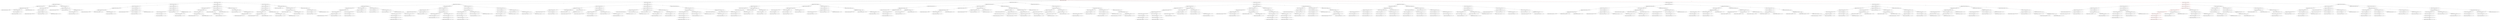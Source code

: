 strict digraph G {
  1 [ label="EstacionesVertexI [indice=6, camino=[0, 2, 3, 4, 1, 7, 6]]" ];
  2 [ label="EstacionesVertexI [indice=7, camino=[0, 9, 8, 7, 1, 4, 3, 2]]" ];
  3 [ label="EstacionesVertexI [indice=8, camino=[0, 9, 3, 1, 4, 6, 7, 8, 5]]" ];
  4 [ label="EstacionesVertexI [indice=5, camino=[0, 5, 1, 4, 3, 9]]" ];
  5 [ label="EstacionesVertexI [indice=4, camino=[0, 6, 7, 1, 4]]" ];
  6 [ label="EstacionesVertexI [indice=5, camino=[0, 1, 3, 2, 8, 9]]" ];
  7 [ label="EstacionesVertexI [indice=8, camino=[0, 4, 6, 7, 8, 2, 3, 1, 5]]" ];
  8 [ label="EstacionesVertexI [indice=4, camino=[0, 6, 7, 1, 3]]" ];
  9 [ label="EstacionesVertexI [indice=5, camino=[0, 9, 8, 7, 6, 4]]" ];
  10 [ label="EstacionesVertexI [indice=7, camino=[0, 2, 8, 9, 3, 1, 4, 6]]" ];
  11 [ label="EstacionesVertexI [indice=3, camino=[0, 1, 3, 9]]" ];
  12 [ label="EstacionesVertexI [indice=9, camino=[0, 9, 3, 2, 8, 5, 1, 4, 6, 7]]" ];
  13 [ label="EstacionesVertexI [indice=5, camino=[0, 1, 3, 2, 8, 5]]" ];
  14 [ label="EstacionesVertexI [indice=5, camino=[0, 1, 7, 6, 4, 3]]" ];
  15 [ label="EstacionesVertexI [indice=7, camino=[0, 1, 7, 6, 4, 3, 2, 8]]" ];
  16 [ label="EstacionesVertexI [indice=7, camino=[0, 1, 4, 6, 7, 8, 9, 3]]" ];
  17 [ label="EstacionesVertexI [indice=6, camino=[0, 2, 3, 4, 1, 7, 8]]" ];
  18 [ label="EstacionesVertexI [indice=3, camino=[0, 1, 3, 4]]" ];
  19 [ label="EstacionesVertexI [indice=5, camino=[0, 1, 3, 2, 8, 7]]" ];
  20 [ label="EstacionesVertexI [indice=5, camino=[0, 5, 1, 4, 3, 2]]" ];
  21 [ label="EstacionesVertexI [indice=3, camino=[0, 1, 4, 3]]" ];
  22 [ label="EstacionesVertexI [indice=7, camino=[0, 5, 1, 4, 3, 9, 8, 2]]" ];
  23 [ label="EstacionesVertexI [indice=6, camino=[0, 1, 4, 3, 2, 8, 9]]" ];
  24 [ label="EstacionesVertexI [indice=6, camino=[0, 1, 4, 3, 2, 8, 7]]" ];
  25 [ label="EstacionesVertexI [indice=6, camino=[0, 9, 8, 2, 3, 4, 6]]" ];
  26 [ label="EstacionesVertexI [indice=7, camino=[0, 5, 1, 4, 3, 9, 8, 7]]" ];
  27 [ label="EstacionesVertexI [indice=8, camino=[0, 2, 8, 9, 3, 4, 6, 7, 1]]" ];
  28 [ label="EstacionesVertexI [indice=6, camino=[0, 1, 4, 3, 2, 8, 5]]" ];
  29 [ label="EstacionesVertexI [indice=6, camino=[0, 9, 8, 2, 3, 4, 1]]" ];
  30 [ label="EstacionesVertexI [indice=8, camino=[0, 9, 3, 1, 4, 6, 7, 8, 2]]" ];
  31 [ label="EstacionesVertexI [indice=6, camino=[0, 6, 7, 1, 3, 9, 8]]" ];
  32 [ color="red" label="EstacionesVertexI [indice=0, camino=[0]]" ];
  33 [ label="EstacionesVertexI [indice=7, camino=[0, 9, 3, 4, 6, 7, 1, 5]]" ];
  34 [ label="EstacionesVertexI [indice=5, camino=[0, 9, 8, 5, 1, 7]]" ];
  35 [ label="EstacionesVertexI [indice=8, camino=[0, 5, 8, 2, 3, 4, 1, 7, 6]]" ];
  36 [ label="EstacionesVertexI [indice=5, camino=[0, 5, 1, 7, 8, 9]]" ];
  37 [ label="EstacionesVertexI [indice=8, camino=[0, 9, 8, 2, 3, 4, 1, 7, 6]]" ];
  38 [ color="red" label="EstacionesVertexI [indice=9, camino=[0, 9, 3, 2, 8, 7, 6, 4, 1, 5]]" ];
  39 [ label="EstacionesVertexI [indice=7, camino=[0, 6, 4, 3, 1, 5, 8, 7]]" ];
  40 [ label="EstacionesVertexI [indice=4, camino=[0, 2, 3, 4, 6]]" ];
  41 [ label="EstacionesVertexI [indice=10, camino=[0, 2, 3, 9, 8, 5, 1, 7, 6, 4, 0]]" ];
  42 [ label="EstacionesVertexI [indice=4, camino=[0, 2, 3, 4, 1]]" ];
  43 [ label="EstacionesVertexI [indice=6, camino=[0, 2, 3, 9, 8, 5, 1]]" ];
  44 [ label="EstacionesVertexI [indice=5, camino=[0, 9, 8, 5, 1, 3]]" ];
  45 [ label="EstacionesVertexI [indice=5, camino=[0, 5, 1, 7, 8, 2]]" ];
  46 [ label="EstacionesVertexI [indice=7, camino=[0, 6, 4, 3, 1, 5, 8, 9]]" ];
  47 [ label="EstacionesVertexI [indice=5, camino=[0, 9, 8, 5, 1, 4]]" ];
  48 [ label="EstacionesVertexI [indice=8, camino=[0, 5, 1, 7, 6, 4, 3, 9, 8]]" ];
  49 [ label="EstacionesVertexI [indice=3, camino=[0, 1, 4, 6]]" ];
  50 [ label="EstacionesVertexI [indice=7, camino=[0, 5, 8, 7, 6, 4, 1, 3]]" ];
  51 [ label="EstacionesVertexI [indice=7, camino=[0, 5, 1, 7, 6, 4, 3, 9]]" ];
  52 [ label="EstacionesVertexI [indice=8, camino=[0, 9, 3, 1, 5, 8, 7, 6, 4]]" ];
  53 [ label="EstacionesVertexI [indice=6, camino=[0, 5, 8, 2, 3, 1, 7]]" ];
  54 [ label="EstacionesVertexI [indice=6, camino=[0, 5, 8, 2, 3, 1, 4]]" ];
  55 [ label="EstacionesVertexI [indice=7, camino=[0, 4, 1, 5, 8, 2, 3, 9]]" ];
  56 [ label="EstacionesVertexI [indice=7, camino=[0, 5, 1, 7, 6, 4, 3, 2]]" ];
  57 [ label="EstacionesVertexI [indice=4, camino=[0, 4, 6, 7, 1]]" ];
  58 [ label="EstacionesVertexI [indice=5, camino=[0, 9, 3, 1, 7, 8]]" ];
  59 [ label="EstacionesVertexI [indice=5, camino=[0, 9, 3, 1, 7, 6]]" ];
  60 [ label="EstacionesVertexI [indice=7, camino=[0, 5, 1, 3, 2, 8, 7, 6]]" ];
  61 [ label="EstacionesVertexI [indice=4, camino=[0, 4, 3, 1, 5]]" ];
  62 [ label="EstacionesVertexI [indice=4, camino=[0, 4, 6, 7, 8]]" ];
  63 [ label="EstacionesVertexI [indice=6, camino=[0, 2, 3, 4, 1, 5, 8]]" ];
  64 [ label="EstacionesVertexI [indice=3, camino=[0, 1, 5, 8]]" ];
  65 [ label="EstacionesVertexI [indice=3, camino=[0, 2, 8, 7]]" ];
  66 [ label="EstacionesVertexI [indice=10, camino=[0, 2, 3, 4, 6, 7, 1, 5, 8, 9, 0]]" ];
  67 [ label="EstacionesVertexI [indice=3, camino=[0, 2, 8, 5]]" ];
  68 [ label="EstacionesVertexI [indice=8, camino=[0, 5, 8, 7, 6, 4, 1, 3, 9]]" ];
  69 [ label="EstacionesVertexI [indice=6, camino=[0, 1, 5, 8, 7, 6, 4]]" ];
  70 [ label="EstacionesVertexI [indice=6, camino=[0, 1, 3, 4, 6, 7, 8]]" ];
  71 [ label="EstacionesVertexI [indice=8, camino=[0, 5, 8, 7, 6, 4, 1, 3, 2]]" ];
  72 [ label="EstacionesVertexI [indice=7, camino=[0, 9, 8, 2, 3, 1, 4, 6]]" ];
  73 [ label="EstacionesVertexI [indice=8, camino=[0, 9, 8, 7, 6, 4, 1, 3, 2]]" ];
  74 [ label="EstacionesVertexI [indice=6, camino=[0, 4, 3, 1, 5, 8, 9]]" ];
  75 [ label="EstacionesVertexI [indice=6, camino=[0, 5, 1, 3, 9, 8, 7]]" ];
  76 [ label="EstacionesVertexI [indice=6, camino=[0, 1, 7, 8, 2, 3, 9]]" ];
  77 [ label="EstacionesVertexI [indice=5, camino=[0, 5, 1, 3, 2, 8]]" ];
  78 [ label="EstacionesVertexI [indice=6, camino=[0, 4, 3, 1, 5, 8, 7]]" ];
  79 [ color="red" label="EstacionesVertexI [indice=5, camino=[0, 9, 3, 2, 8, 7]]" ];
  80 [ label="EstacionesVertexI [indice=6, camino=[0, 1, 4, 6, 7, 8, 2]]" ];
  81 [ label="EstacionesVertexI [indice=6, camino=[0, 1, 7, 8, 2, 3, 4]]" ];
  82 [ label="EstacionesVertexI [indice=5, camino=[0, 9, 3, 2, 8, 5]]" ];
  83 [ label="EstacionesVertexI [indice=4, camino=[0, 1, 3, 9, 8]]" ];
  84 [ label="EstacionesVertexI [indice=6, camino=[0, 4, 3, 1, 5, 8, 2]]" ];
  85 [ label="EstacionesVertexI [indice=4, camino=[0, 5, 8, 7, 6]]" ];
  86 [ label="EstacionesVertexI [indice=6, camino=[0, 1, 4, 6, 7, 8, 5]]" ];
  87 [ label="EstacionesVertexI [indice=6, camino=[0, 5, 1, 3, 9, 8, 2]]" ];
  88 [ label="EstacionesVertexI [indice=7, camino=[0, 6, 7, 8, 9, 3, 1, 4]]" ];
  89 [ label="EstacionesVertexI [indice=3, camino=[0, 2, 8, 9]]" ];
  90 [ label="EstacionesVertexI [indice=4, camino=[0, 5, 8, 7, 1]]" ];
  91 [ label="EstacionesVertexI [indice=7, camino=[0, 6, 7, 8, 9, 3, 1, 5]]" ];
  92 [ label="EstacionesVertexI [indice=6, camino=[0, 1, 4, 6, 7, 8, 9]]" ];
  93 [ label="EstacionesVertexI [indice=3, camino=[0, 1, 7, 6]]" ];
  94 [ label="EstacionesVertexI [indice=4, camino=[0, 6, 7, 1, 5]]" ];
  95 [ label="EstacionesVertexI [indice=6, camino=[0, 6, 7, 8, 9, 3, 4]]" ];
  96 [ label="EstacionesVertexI [indice=6, camino=[0, 6, 7, 8, 9, 3, 1]]" ];
  97 [ label="EstacionesVertexI [indice=6, camino=[0, 6, 7, 8, 9, 3, 2]]" ];
  98 [ label="EstacionesVertexI [indice=7, camino=[0, 4, 6, 7, 8, 5, 1, 3]]" ];
  99 [ label="EstacionesVertexI [indice=4, camino=[0, 5, 8, 2, 3]]" ];
  100 [ label="EstacionesVertexI [indice=4, camino=[0, 2, 3, 1, 4]]" ];
  101 [ label="EstacionesVertexI [indice=4, camino=[0, 1, 3, 4, 6]]" ];
  102 [ label="EstacionesVertexI [indice=4, camino=[0, 1, 4, 6, 7]]" ];
  103 [ label="EstacionesVertexI [indice=4, camino=[0, 1, 5, 8, 7]]" ];
  104 [ label="EstacionesVertexI [indice=4, camino=[0, 1, 5, 8, 2]]" ];
  105 [ label="EstacionesVertexI [indice=3, camino=[0, 1, 7, 8]]" ];
  106 [ label="EstacionesVertexI [indice=7, camino=[0, 9, 3, 4, 1, 5, 8, 2]]" ];
  107 [ label="EstacionesVertexI [indice=5, camino=[0, 1, 4, 3, 2, 8]]" ];
  108 [ label="EstacionesVertexI [indice=7, camino=[0, 9, 3, 4, 1, 5, 8, 7]]" ];
  109 [ label="EstacionesVertexI [indice=8, camino=[0, 9, 8, 7, 6, 4, 3, 1, 5]]" ];
  110 [ label="EstacionesVertexI [indice=5, camino=[0, 4, 1, 7, 8, 9]]" ];
  111 [ label="EstacionesVertexI [indice=5, camino=[0, 4, 1, 7, 8, 5]]" ];
  112 [ label="EstacionesVertexI [indice=8, camino=[0, 2, 3, 9, 8, 7, 1, 4, 6]]" ];
  113 [ label="EstacionesVertexI [indice=5, camino=[0, 4, 1, 7, 8, 2]]" ];
  114 [ label="EstacionesVertexI [indice=7, camino=[0, 9, 8, 7, 1, 3, 4, 6]]" ];
  115 [ label="EstacionesVertexI [indice=6, camino=[0, 6, 4, 1, 7, 8, 2]]" ];
  116 [ label="EstacionesVertexI [indice=10, camino=[0, 9, 8, 2, 3, 4, 6, 7, 1, 5, 0]]" ];
  117 [ label="EstacionesVertexI [indice=6, camino=[0, 9, 3, 4, 1, 7, 6]]" ];
  118 [ label="EstacionesVertexI [indice=5, camino=[0, 5, 1, 3, 4, 6]]" ];
  119 [ label="EstacionesVertexI [indice=5, camino=[0, 5, 1, 4, 6, 7]]" ];
  120 [ label="EstacionesVertexI [indice=6, camino=[0, 6, 4, 1, 7, 8, 9]]" ];
  121 [ label="EstacionesVertexI [indice=7, camino=[0, 6, 4, 3, 1, 7, 8, 5]]" ];
  122 [ label="EstacionesVertexI [indice=5, camino=[0, 1, 5, 8, 9, 3]]" ];
  123 [ label="EstacionesVertexI [indice=7, camino=[0, 2, 8, 9, 3, 1, 7, 6]]" ];
  124 [ label="EstacionesVertexI [indice=6, camino=[0, 6, 4, 1, 7, 8, 5]]" ];
  125 [ label="EstacionesVertexI [indice=7, camino=[0, 6, 4, 3, 1, 7, 8, 9]]" ];
  126 [ label="EstacionesVertexI [indice=7, camino=[0, 6, 7, 1, 4, 3, 9, 8]]" ];
  127 [ label="EstacionesVertexI [indice=7, camino=[0, 1, 3, 9, 8, 7, 6, 4]]" ];
  128 [ label="EstacionesVertexI [indice=4, camino=[0, 1, 3, 2, 8]]" ];
  129 [ label="EstacionesVertexI [indice=5, camino=[0, 1, 4, 6, 7, 8]]" ];
  130 [ label="EstacionesVertexI [indice=7, camino=[0, 5, 8, 9, 3, 1, 7, 6]]" ];
  131 [ label="EstacionesVertexI [indice=9, camino=[0, 2, 3, 9, 8, 5, 1, 7, 6, 4]]" ];
  132 [ label="EstacionesVertexI [indice=6, camino=[0, 9, 3, 4, 1, 7, 8]]" ];
  133 [ label="EstacionesVertexI [indice=7, camino=[0, 5, 1, 7, 8, 9, 3, 4]]" ];
  134 [ label="EstacionesVertexI [indice=7, camino=[0, 5, 1, 7, 8, 9, 3, 2]]" ];
  135 [ label="EstacionesVertexI [indice=7, camino=[0, 4, 6, 7, 8, 9, 3, 1]]" ];
  136 [ label="EstacionesVertexI [indice=2, camino=[0, 1, 3]]" ];
  137 [ label="EstacionesVertexI [indice=7, camino=[0, 4, 6, 7, 8, 9, 3, 2]]" ];
  138 [ label="EstacionesVertexI [indice=2, camino=[0, 1, 4]]" ];
  139 [ label="EstacionesVertexI [indice=2, camino=[0, 1, 5]]" ];
  140 [ label="EstacionesVertexI [indice=2, camino=[0, 1, 7]]" ];
  141 [ label="EstacionesVertexI [indice=8, camino=[0, 6, 7, 1, 5, 8, 2, 3, 9]]" ];
  142 [ label="EstacionesVertexI [indice=7, camino=[0, 6, 7, 8, 9, 3, 4, 1]]" ];
  143 [ label="EstacionesVertexI [indice=5, camino=[0, 1, 7, 8, 2, 3]]" ];
  144 [ label="EstacionesVertexI [indice=5, camino=[0, 1, 3, 4, 6, 7]]" ];
  145 [ label="EstacionesVertexI [indice=8, camino=[0, 5, 1, 7, 6, 4, 3, 2, 8]]" ];
  146 [ label="EstacionesVertexI [indice=8, camino=[0, 6, 7, 1, 5, 8, 2, 3, 4]]" ];
  147 [ label="EstacionesVertexI [indice=7, camino=[0, 2, 3, 4, 6, 7, 8, 5]]" ];
  148 [ label="EstacionesVertexI [indice=7, camino=[0, 2, 3, 4, 6, 7, 8, 9]]" ];
  149 [ label="EstacionesVertexI [indice=7, camino=[0, 6, 4, 3, 1, 5, 8, 2]]" ];
  150 [ label="EstacionesVertexI [indice=5, camino=[0, 4, 1, 3, 2, 8]]" ];
  151 [ label="EstacionesVertexI [indice=6, camino=[0, 4, 6, 7, 1, 3, 9]]" ];
  152 [ label="EstacionesVertexI [indice=8, camino=[0, 5, 8, 9, 3, 4, 1, 7, 6]]" ];
  153 [ label="EstacionesVertexI [indice=6, camino=[0, 4, 6, 7, 1, 3, 2]]" ];
  154 [ label="EstacionesVertexI [indice=5, camino=[0, 6, 4, 3, 2, 8]]" ];
  155 [ label="EstacionesVertexI [indice=2, camino=[0, 2, 3]]" ];
  156 [ label="EstacionesVertexI [indice=8, camino=[0, 2, 8, 9, 3, 1, 4, 6, 7]]" ];
  157 [ label="EstacionesVertexI [indice=5, camino=[0, 4, 3, 9, 8, 2]]" ];
  158 [ label="EstacionesVertexI [indice=6, camino=[0, 4, 3, 1, 7, 8, 9]]" ];
  159 [ label="EstacionesVertexI [indice=6, camino=[0, 2, 3, 9, 8, 7, 6]]" ];
  160 [ label="EstacionesVertexI [indice=5, camino=[0, 4, 1, 5, 8, 2]]" ];
  161 [ label="EstacionesVertexI [indice=6, camino=[0, 4, 3, 2, 8, 7, 6]]" ];
  162 [ label="EstacionesVertexI [indice=8, camino=[0, 1, 5, 8, 7, 6, 4, 3, 2]]" ];
  163 [ label="EstacionesVertexI [indice=2, camino=[0, 2, 8]]" ];
  164 [ label="EstacionesVertexI [indice=5, camino=[0, 4, 3, 9, 8, 5]]" ];
  165 [ label="EstacionesVertexI [indice=6, camino=[0, 4, 3, 1, 7, 8, 5]]" ];
  166 [ label="EstacionesVertexI [indice=5, camino=[0, 4, 3, 9, 8, 7]]" ];
  167 [ label="EstacionesVertexI [indice=7, camino=[0, 1, 5, 8, 2, 3, 4, 6]]" ];
  168 [ label="EstacionesVertexI [indice=6, camino=[0, 4, 3, 2, 8, 7, 1]]" ];
  169 [ label="EstacionesVertexI [indice=6, camino=[0, 4, 3, 1, 7, 8, 2]]" ];
  170 [ label="EstacionesVertexI [indice=5, camino=[0, 1, 5, 8, 7, 6]]" ];
  171 [ label="EstacionesVertexI [indice=6, camino=[0, 2, 3, 9, 8, 7, 1]]" ];
  172 [ label="EstacionesVertexI [indice=7, camino=[0, 5, 8, 9, 3, 1, 4, 6]]" ];
  173 [ label="EstacionesVertexI [indice=8, camino=[0, 1, 5, 8, 7, 6, 4, 3, 9]]" ];
  174 [ label="EstacionesVertexI [indice=6, camino=[0, 9, 8, 2, 3, 1, 7]]" ];
  175 [ label="EstacionesVertexI [indice=6, camino=[0, 9, 8, 2, 3, 1, 4]]" ];
  176 [ label="EstacionesVertexI [indice=6, camino=[0, 9, 8, 2, 3, 1, 5]]" ];
  177 [ label="EstacionesVertexI [indice=4, camino=[0, 2, 3, 1, 5]]" ];
  178 [ label="EstacionesVertexI [indice=4, camino=[0, 1, 5, 8, 9]]" ];
  179 [ label="EstacionesVertexI [indice=4, camino=[0, 2, 3, 1, 7]]" ];
  180 [ label="EstacionesVertexI [indice=5, camino=[0, 6, 4, 3, 1, 5]]" ];
  181 [ label="EstacionesVertexI [indice=5, camino=[0, 6, 7, 8, 2, 3]]" ];
  182 [ label="EstacionesVertexI [indice=7, camino=[0, 9, 8, 2, 3, 1, 7, 6]]" ];
  183 [ label="EstacionesVertexI [indice=6, camino=[0, 9, 3, 4, 1, 5, 8]]" ];
  184 [ label="EstacionesVertexI [indice=5, camino=[0, 6, 4, 3, 1, 7]]" ];
  185 [ label="EstacionesVertexI [indice=8, camino=[0, 2, 3, 1, 5, 8, 7, 6, 4]]" ];
  186 [ label="EstacionesVertexI [indice=5, camino=[0, 2, 8, 9, 3, 4]]" ];
  187 [ label="EstacionesVertexI [indice=7, camino=[0, 2, 3, 4, 1, 5, 8, 7]]" ];
  188 [ label="EstacionesVertexI [indice=5, camino=[0, 5, 8, 2, 3, 1]]" ];
  189 [ label="EstacionesVertexI [indice=7, camino=[0, 2, 3, 4, 1, 5, 8, 9]]" ];
  190 [ label="EstacionesVertexI [indice=4, camino=[0, 1, 7, 8, 5]]" ];
  191 [ label="EstacionesVertexI [indice=5, camino=[0, 5, 8, 2, 3, 4]]" ];
  192 [ label="EstacionesVertexI [indice=7, camino=[0, 6, 4, 1, 5, 8, 2, 3]]" ];
  193 [ label="EstacionesVertexI [indice=4, camino=[0, 2, 8, 7, 1]]" ];
  194 [ label="EstacionesVertexI [indice=4, camino=[0, 1, 7, 8, 2]]" ];
  195 [ label="EstacionesVertexI [indice=8, camino=[0, 2, 3, 1, 4, 6, 7, 8, 9]]" ];
  196 [ label="EstacionesVertexI [indice=7, camino=[0, 9, 3, 4, 1, 7, 8, 5]]" ];
  197 [ label="EstacionesVertexI [indice=8, camino=[0, 2, 3, 1, 4, 6, 7, 8, 5]]" ];
  198 [ label="EstacionesVertexI [indice=7, camino=[0, 9, 3, 4, 1, 7, 8, 2]]" ];
  199 [ label="EstacionesVertexI [indice=2, camino=[0, 4, 1]]" ];
  200 [ label="EstacionesVertexI [indice=2, camino=[0, 4, 3]]" ];
  201 [ label="EstacionesVertexI [indice=7, camino=[0, 4, 1, 7, 8, 2, 3, 9]]" ];
  202 [ label="EstacionesVertexI [indice=10, camino=[0, 5, 1, 4, 6, 7, 8, 2, 3, 9, 0]]" ];
  203 [ label="EstacionesVertexI [indice=2, camino=[0, 4, 6]]" ];
  204 [ label="EstacionesVertexI [indice=8, camino=[0, 6, 4, 1, 7, 8, 2, 3, 9]]" ];
  205 [ label="EstacionesVertexI [indice=7, camino=[0, 2, 8, 7, 6, 4, 1, 5]]" ];
  206 [ label="EstacionesVertexI [indice=5, camino=[0, 9, 3, 4, 6, 7]]" ];
  207 [ label="EstacionesVertexI [indice=6, camino=[0, 6, 4, 1, 5, 8, 2]]" ];
  208 [ label="EstacionesVertexI [indice=7, camino=[0, 2, 8, 7, 6, 4, 1, 3]]" ];
  209 [ label="EstacionesVertexI [indice=7, camino=[0, 9, 8, 5, 1, 4, 3, 2]]" ];
  210 [ label="EstacionesVertexI [indice=6, camino=[0, 6, 4, 1, 5, 8, 9]]" ];
  211 [ label="EstacionesVertexI [indice=6, camino=[0, 6, 4, 1, 5, 8, 7]]" ];
  212 [ label="EstacionesVertexI [indice=8, camino=[0, 5, 1, 4, 6, 7, 8, 9, 3]]" ];
  213 [ label="EstacionesVertexI [indice=2, camino=[0, 5, 1]]" ];
  214 [ label="EstacionesVertexI [indice=5, camino=[0, 2, 8, 7, 1, 3]]" ];
  215 [ label="EstacionesVertexI [indice=5, camino=[0, 2, 3, 1, 4, 6]]" ];
  216 [ label="EstacionesVertexI [indice=6, camino=[0, 6, 7, 8, 5, 1, 3]]" ];
  217 [ label="EstacionesVertexI [indice=6, camino=[0, 1, 5, 8, 9, 3, 2]]" ];
  218 [ label="EstacionesVertexI [indice=6, camino=[0, 6, 7, 8, 5, 1, 4]]" ];
  219 [ label="EstacionesVertexI [indice=6, camino=[0, 1, 5, 8, 9, 3, 4]]" ];
  220 [ label="EstacionesVertexI [indice=8, camino=[0, 4, 3, 9, 8, 5, 1, 7, 6]]" ];
  221 [ label="EstacionesVertexI [indice=2, camino=[0, 5, 8]]" ];
  222 [ label="EstacionesVertexI [indice=6, camino=[0, 2, 3, 4, 6, 7, 1]]" ];
  223 [ label="EstacionesVertexI [indice=6, camino=[0, 5, 1, 4, 3, 2, 8]]" ];
  224 [ label="EstacionesVertexI [indice=5, camino=[0, 2, 8, 7, 1, 4]]" ];
  225 [ label="EstacionesVertexI [indice=5, camino=[0, 2, 8, 7, 1, 5]]" ];
  226 [ label="EstacionesVertexI [indice=6, camino=[0, 2, 3, 4, 6, 7, 8]]" ];
  227 [ label="EstacionesVertexI [indice=8, camino=[0, 4, 3, 2, 8, 5, 1, 7, 6]]" ];
  228 [ label="EstacionesVertexI [indice=4, camino=[0, 2, 8, 9, 3]]" ];
  229 [ label="EstacionesVertexI [indice=7, camino=[0, 9, 8, 5, 1, 7, 6, 4]]" ];
  230 [ label="EstacionesVertexI [indice=4, camino=[0, 1, 4, 3, 9]]" ];
  231 [ label="EstacionesVertexI [indice=6, camino=[0, 4, 6, 7, 8, 5, 1]]" ];
  232 [ label="EstacionesVertexI [indice=7, camino=[0, 4, 3, 9, 8, 5, 1, 7]]" ];
  233 [ label="EstacionesVertexI [indice=2, camino=[0, 6, 4]]" ];
  234 [ label="EstacionesVertexI [indice=8, camino=[0, 5, 1, 3, 2, 8, 7, 6, 4]]" ];
  235 [ label="EstacionesVertexI [indice=5, camino=[0, 2, 3, 1, 5, 8]]" ];
  236 [ label="EstacionesVertexI [indice=10, camino=[0, 5, 1, 7, 6, 4, 3, 2, 8, 9, 0]]" ];
  237 [ label="EstacionesVertexI [indice=2, camino=[0, 6, 7]]" ];
  238 [ label="EstacionesVertexI [indice=8, camino=[0, 9, 3, 4, 6, 7, 8, 5, 1]]" ];
  239 [ label="EstacionesVertexI [indice=6, camino=[0, 5, 1, 4, 6, 7, 8]]" ];
  240 [ label="EstacionesVertexI [indice=6, camino=[0, 6, 4, 3, 9, 8, 5]]" ];
  241 [ label="EstacionesVertexI [indice=7, camino=[0, 2, 8, 7, 6, 4, 3, 9]]" ];
  242 [ label="EstacionesVertexI [indice=6, camino=[0, 6, 4, 3, 9, 8, 7]]" ];
  243 [ label="EstacionesVertexI [indice=4, camino=[0, 1, 4, 3, 2]]" ];
  244 [ label="EstacionesVertexI [indice=6, camino=[0, 6, 4, 1, 3, 2, 8]]" ];
  245 [ label="EstacionesVertexI [indice=8, camino=[0, 9, 8, 2, 3, 4, 6, 7, 1]]" ];
  246 [ label="EstacionesVertexI [indice=7, camino=[0, 2, 8, 7, 6, 4, 3, 1]]" ];
  247 [ label="EstacionesVertexI [indice=6, camino=[0, 5, 1, 7, 8, 2, 3]]" ];
  248 [ label="EstacionesVertexI [indice=6, camino=[0, 5, 1, 3, 4, 6, 7]]" ];
  249 [ label="EstacionesVertexI [indice=6, camino=[0, 6, 4, 3, 9, 8, 2]]" ];
  250 [ label="EstacionesVertexI [indice=7, camino=[0, 6, 7, 1, 3, 2, 8, 9]]" ];
  251 [ label="EstacionesVertexI [indice=5, camino=[0, 5, 8, 2, 3, 9]]" ];
  252 [ label="EstacionesVertexI [indice=4, camino=[0, 2, 8, 7, 6]]" ];
  253 [ label="EstacionesVertexI [indice=4, camino=[0, 1, 7, 8, 9]]" ];
  254 [ label="EstacionesVertexI [indice=7, camino=[0, 4, 6, 7, 8, 2, 3, 1]]" ];
  255 [ label="EstacionesVertexI [indice=7, camino=[0, 6, 7, 1, 3, 2, 8, 5]]" ];
  256 [ label="EstacionesVertexI [indice=8, camino=[0, 1, 4, 6, 7, 8, 2, 3, 9]]" ];
  257 [ label="EstacionesVertexI [indice=7, camino=[0, 4, 6, 7, 8, 2, 3, 9]]" ];
  258 [ label="EstacionesVertexI [indice=6, camino=[0, 4, 1, 5, 8, 2, 3]]" ];
  259 [ label="EstacionesVertexI [indice=5, camino=[0, 9, 3, 1, 5, 8]]" ];
  260 [ label="EstacionesVertexI [indice=7, camino=[0, 2, 3, 4, 6, 7, 1, 5]]" ];
  261 [ label="EstacionesVertexI [indice=8, camino=[0, 9, 8, 5, 1, 3, 4, 6, 7]]" ];
  262 [ label="EstacionesVertexI [indice=4, camino=[0, 9, 3, 4, 1]]" ];
  263 [ label="EstacionesVertexI [indice=6, camino=[0, 5, 1, 7, 8, 9, 3]]" ];
  264 [ label="EstacionesVertexI [indice=7, camino=[0, 5, 8, 7, 6, 4, 3, 9]]" ];
  265 [ label="EstacionesVertexI [indice=7, camino=[0, 9, 8, 5, 1, 3, 4, 6]]" ];
  266 [ label="EstacionesVertexI [indice=7, camino=[0, 9, 8, 5, 1, 4, 6, 7]]" ];
  267 [ label="EstacionesVertexI [indice=4, camino=[0, 9, 3, 4, 6]]" ];
  268 [ label="EstacionesVertexI [indice=8, camino=[0, 6, 7, 1, 4, 3, 2, 8, 9]]" ];
  269 [ label="EstacionesVertexI [indice=7, camino=[0, 6, 7, 1, 4, 3, 2, 8]]" ];
  270 [ label="EstacionesVertexI [indice=5, camino=[0, 2, 3, 1, 7, 6]]" ];
  271 [ label="EstacionesVertexI [indice=6, camino=[0, 1, 7, 6, 4, 3, 9]]" ];
  272 [ label="EstacionesVertexI [indice=10, camino=[0, 2, 3, 9, 8, 7, 6, 4, 1, 5, 0]]" ];
  273 [ label="EstacionesVertexI [indice=7, camino=[0, 6, 7, 1, 5, 8, 9, 3]]" ];
  274 [ label="EstacionesVertexI [indice=8, camino=[0, 6, 7, 1, 4, 3, 2, 8, 5]]" ];
  275 [ label="EstacionesVertexI [indice=9, camino=[0, 9, 8, 2, 3, 4, 6, 7, 1, 5]]" ];
  276 [ label="EstacionesVertexI [indice=5, camino=[0, 2, 3, 1, 7, 8]]" ];
  277 [ label="EstacionesVertexI [indice=8, camino=[0, 5, 8, 9, 3, 1, 7, 6, 4]]" ];
  278 [ label="EstacionesVertexI [indice=5, camino=[0, 9, 8, 7, 1, 5]]" ];
  279 [ label="EstacionesVertexI [indice=6, camino=[0, 1, 3, 2, 8, 7, 6]]" ];
  280 [ label="EstacionesVertexI [indice=6, camino=[0, 9, 8, 7, 1, 4, 3]]" ];
  281 [ label="EstacionesVertexI [indice=8, camino=[0, 4, 6, 7, 8, 9, 3, 1, 5]]" ];
  282 [ label="EstacionesVertexI [indice=5, camino=[0, 9, 3, 1, 4, 6]]" ];
  283 [ label="EstacionesVertexI [indice=6, camino=[0, 9, 8, 7, 1, 4, 6]]" ];
  284 [ label="EstacionesVertexI [indice=6, camino=[0, 1, 7, 6, 4, 3, 2]]" ];
  285 [ label="EstacionesVertexI [indice=6, camino=[0, 5, 1, 7, 6, 4, 3]]" ];
  286 [ label="EstacionesVertexI [indice=6, camino=[0, 5, 1, 3, 2, 8, 7]]" ];
  287 [ label="EstacionesVertexI [indice=6, camino=[0, 5, 1, 3, 2, 8, 9]]" ];
  288 [ label="EstacionesVertexI [indice=5, camino=[0, 9, 8, 7, 1, 3]]" ];
  289 [ label="EstacionesVertexI [indice=5, camino=[0, 9, 8, 7, 1, 4]]" ];
  290 [ label="EstacionesVertexI [indice=7, camino=[0, 6, 4, 1, 3, 9, 8, 2]]" ];
  291 [ label="EstacionesVertexI [indice=6, camino=[0, 4, 1, 3, 9, 8, 2]]" ];
  292 [ color="red" label="EstacionesVertexI [indice=2, camino=[0, 9, 3]]" ];
  293 [ label="EstacionesVertexI [indice=5, camino=[0, 2, 8, 5, 1, 4]]" ];
  294 [ label="EstacionesVertexI [indice=5, camino=[0, 2, 8, 5, 1, 3]]" ];
  295 [ label="EstacionesVertexI [indice=2, camino=[0, 9, 8]]" ];
  296 [ label="EstacionesVertexI [indice=6, camino=[0, 4, 1, 3, 9, 8, 5]]" ];
  297 [ label="EstacionesVertexI [indice=6, camino=[0, 4, 1, 3, 9, 8, 7]]" ];
  298 [ label="EstacionesVertexI [indice=8, camino=[0, 2, 8, 5, 1, 7, 6, 4, 3]]" ];
  299 [ label="EstacionesVertexI [indice=8, camino=[0, 5, 1, 4, 3, 2, 8, 7, 6]]" ];
  300 [ label="EstacionesVertexI [indice=5, camino=[0, 2, 8, 5, 1, 7]]" ];
  301 [ label="EstacionesVertexI [indice=4, camino=[0, 2, 8, 5, 1]]" ];
  302 [ label="EstacionesVertexI [indice=4, camino=[0, 1, 7, 6, 4]]" ];
  303 [ label="EstacionesVertexI [indice=7, camino=[0, 6, 4, 1, 3, 9, 8, 5]]" ];
  304 [ label="EstacionesVertexI [indice=8, camino=[0, 5, 1, 7, 8, 9, 3, 4, 6]]" ];
  305 [ label="EstacionesVertexI [indice=5, camino=[0, 1, 4, 3, 9, 8]]" ];
  306 [ label="EstacionesVertexI [indice=7, camino=[0, 6, 4, 1, 3, 9, 8, 7]]" ];
  307 [ label="EstacionesVertexI [indice=6, camino=[0, 1, 4, 3, 9, 8, 5]]" ];
  308 [ label="EstacionesVertexI [indice=6, camino=[0, 1, 4, 3, 9, 8, 2]]" ];
  309 [ label="EstacionesVertexI [indice=8, camino=[0, 5, 1, 4, 6, 7, 8, 2, 3]]" ];
  310 [ label="EstacionesVertexI [indice=6, camino=[0, 4, 6, 7, 8, 9, 3]]" ];
  311 [ label="EstacionesVertexI [indice=5, camino=[0, 2, 8, 7, 6, 4]]" ];
  312 [ label="EstacionesVertexI [indice=6, camino=[0, 5, 8, 2, 3, 4, 1]]" ];
  313 [ label="EstacionesVertexI [indice=8, camino=[0, 4, 6, 7, 1, 3, 9, 8, 5]]" ];
  314 [ label="EstacionesVertexI [indice=6, camino=[0, 5, 8, 2, 3, 4, 6]]" ];
  315 [ label="EstacionesVertexI [indice=8, camino=[0, 4, 6, 7, 1, 3, 9, 8, 2]]" ];
  316 [ label="EstacionesVertexI [indice=6, camino=[0, 9, 3, 4, 6, 7, 1]]" ];
  317 [ label="EstacionesVertexI [indice=7, camino=[0, 6, 7, 8, 2, 3, 1, 4]]" ];
  318 [ label="EstacionesVertexI [indice=5, camino=[0, 5, 1, 7, 6, 4]]" ];
  319 [ label="EstacionesVertexI [indice=8, camino=[0, 5, 8, 2, 3, 1, 7, 6, 4]]" ];
  320 [ label="EstacionesVertexI [indice=7, camino=[0, 6, 7, 8, 2, 3, 1, 5]]" ];
  321 [ label="EstacionesVertexI [indice=6, camino=[0, 1, 4, 3, 9, 8, 7]]" ];
  322 [ label="EstacionesVertexI [indice=5, camino=[0, 1, 7, 8, 9, 3]]" ];
  323 [ label="EstacionesVertexI [indice=7, camino=[0, 5, 8, 7, 6, 4, 3, 2]]" ];
  324 [ label="EstacionesVertexI [indice=7, camino=[0, 5, 8, 7, 6, 4, 3, 1]]" ];
  325 [ label="EstacionesVertexI [indice=8, camino=[0, 2, 3, 4, 1, 5, 8, 7, 6]]" ];
  326 [ label="EstacionesVertexI [indice=8, camino=[0, 1, 7, 6, 4, 3, 2, 8, 9]]" ];
  327 [ label="EstacionesVertexI [indice=8, camino=[0, 6, 7, 8, 2, 3, 4, 1, 5]]" ];
  328 [ label="EstacionesVertexI [indice=8, camino=[0, 1, 7, 6, 4, 3, 2, 8, 5]]" ];
  329 [ label="EstacionesVertexI [indice=7, camino=[0, 1, 5, 8, 7, 6, 4, 3]]" ];
  330 [ label="EstacionesVertexI [indice=8, camino=[0, 2, 3, 4, 6, 7, 1, 5, 8]]" ];
  331 [ label="EstacionesVertexI [indice=6, camino=[0, 9, 3, 4, 6, 7, 8]]" ];
  332 [ label="EstacionesVertexI [indice=7, camino=[0, 4, 1, 5, 8, 9, 3, 2]]" ];
  333 [ label="EstacionesVertexI [indice=6, camino=[0, 2, 8, 7, 1, 4, 6]]" ];
  334 [ label="EstacionesVertexI [indice=3, camino=[0, 9, 3, 4]]" ];
  335 [ label="EstacionesVertexI [indice=6, camino=[0, 2, 8, 7, 1, 4, 3]]" ];
  336 [ color="red" label="EstacionesVertexI [indice=3, camino=[0, 9, 3, 2]]" ];
  337 [ label="EstacionesVertexI [indice=6, camino=[0, 2, 3, 1, 5, 8, 7]]" ];
  338 [ label="EstacionesVertexI [indice=6, camino=[0, 2, 3, 1, 5, 8, 9]]" ];
  339 [ label="EstacionesVertexI [indice=6, camino=[0, 2, 3, 1, 4, 6, 7]]" ];
  340 [ label="EstacionesVertexI [indice=3, camino=[0, 9, 3, 1]]" ];
  341 [ label="EstacionesVertexI [indice=7, camino=[0, 2, 3, 9, 8, 7, 6, 4]]" ];
  342 [ label="EstacionesVertexI [indice=7, camino=[0, 5, 8, 9, 3, 4, 1, 7]]" ];
  343 [ label="EstacionesVertexI [indice=7, camino=[0, 2, 3, 9, 8, 5, 1, 4]]" ];
  344 [ label="EstacionesVertexI [indice=7, camino=[0, 2, 3, 9, 8, 5, 1, 7]]" ];
  345 [ label="EstacionesVertexI [indice=8, camino=[0, 9, 3, 2, 8, 7, 1, 4, 6]]" ];
  346 [ label="EstacionesVertexI [indice=7, camino=[0, 4, 1, 3, 2, 8, 7, 6]]" ];
  347 [ label="EstacionesVertexI [indice=6, camino=[0, 9, 8, 5, 1, 7, 6]]" ];
  348 [ label="EstacionesVertexI [indice=6, camino=[0, 1, 7, 8, 9, 3, 4]]" ];
  349 [ label="EstacionesVertexI [indice=5, camino=[0, 2, 3, 4, 1, 5]]" ];
  350 [ label="EstacionesVertexI [indice=6, camino=[0, 2, 8, 9, 3, 1, 7]]" ];
  351 [ label="EstacionesVertexI [indice=4, camino=[0, 5, 1, 7, 6]]" ];
  352 [ label="EstacionesVertexI [indice=6, camino=[0, 2, 8, 7, 1, 3, 9]]" ];
  353 [ label="EstacionesVertexI [indice=8, camino=[0, 9, 8, 2, 3, 1, 4, 6, 7]]" ];
  354 [ label="EstacionesVertexI [indice=6, camino=[0, 2, 8, 9, 3, 1, 5]]" ];
  355 [ label="EstacionesVertexI [indice=6, camino=[0, 2, 8, 9, 3, 1, 4]]" ];
  356 [ label="EstacionesVertexI [indice=6, camino=[0, 1, 7, 8, 9, 3, 2]]" ];
  357 [ label="EstacionesVertexI [indice=6, camino=[0, 2, 8, 7, 1, 3, 4]]" ];
  358 [ label="EstacionesVertexI [indice=5, camino=[0, 2, 3, 4, 1, 7]]" ];
  359 [ label="EstacionesVertexI [indice=8, camino=[0, 5, 8, 2, 3, 1, 4, 6, 7]]" ];
  360 [ label="EstacionesVertexI [indice=4, camino=[0, 5, 1, 7, 8]]" ];
  361 [ color="red" label="EstacionesVertexI [indice=6, camino=[0, 9, 3, 2, 8, 7, 6]]" ];
  362 [ label="EstacionesVertexI [indice=6, camino=[0, 6, 7, 8, 2, 3, 4]]" ];
  363 [ label="EstacionesVertexI [indice=6, camino=[0, 9, 3, 1, 7, 8, 5]]" ];
  364 [ label="EstacionesVertexI [indice=7, camino=[0, 6, 7, 8, 2, 3, 4, 1]]" ];
  365 [ label="EstacionesVertexI [indice=6, camino=[0, 4, 3, 9, 8, 7, 1]]" ];
  366 [ label="EstacionesVertexI [indice=7, camino=[0, 6, 4, 3, 9, 8, 7, 1]]" ];
  367 [ label="EstacionesVertexI [indice=6, camino=[0, 9, 3, 1, 7, 8, 2]]" ];
  368 [ label="EstacionesVertexI [indice=6, camino=[0, 4, 3, 9, 8, 7, 6]]" ];
  369 [ label="EstacionesVertexI [indice=6, camino=[0, 6, 7, 8, 2, 3, 1]]" ];
  370 [ label="EstacionesVertexI [indice=7, camino=[0, 4, 3, 2, 8, 7, 1, 5]]" ];
  371 [ label="EstacionesVertexI [indice=6, camino=[0, 9, 3, 2, 8, 7, 1]]" ];
  372 [ label="EstacionesVertexI [indice=5, camino=[0, 6, 4, 1, 7, 8]]" ];
  373 [ label="EstacionesVertexI [indice=6, camino=[0, 6, 7, 8, 2, 3, 9]]" ];
  374 [ label="EstacionesVertexI [indice=6, camino=[0, 9, 8, 7, 1, 3, 2]]" ];
  375 [ color="red" label="EstacionesVertexI [indice=4, camino=[0, 9, 3, 2, 8]]" ];
  376 [ label="EstacionesVertexI [indice=6, camino=[0, 9, 8, 7, 1, 3, 4]]" ];
  377 [ label="EstacionesVertexI [indice=5, camino=[0, 4, 6, 7, 8, 9]]" ];
  378 [ label="EstacionesVertexI [indice=6, camino=[0, 2, 8, 9, 3, 4, 6]]" ];
  379 [ label="EstacionesVertexI [indice=6, camino=[0, 2, 8, 9, 3, 4, 1]]" ];
  380 [ label="EstacionesVertexI [indice=8, camino=[0, 1, 5, 8, 9, 3, 4, 6, 7]]" ];
  381 [ label="EstacionesVertexI [indice=6, camino=[0, 6, 4, 1, 3, 9, 8]]" ];
  382 [ label="EstacionesVertexI [indice=7, camino=[0, 9, 8, 7, 6, 4, 3, 1]]" ];
  383 [ label="EstacionesVertexI [indice=6, camino=[0, 4, 1, 5, 8, 9, 3]]" ];
  384 [ label="EstacionesVertexI [indice=7, camino=[0, 9, 8, 7, 6, 4, 3, 2]]" ];
  385 [ label="EstacionesVertexI [indice=8, camino=[0, 2, 3, 9, 8, 7, 6, 4, 1]]" ];
  386 [ label="EstacionesVertexI [indice=4, camino=[0, 9, 3, 1, 4]]" ];
  387 [ label="EstacionesVertexI [indice=5, camino=[0, 4, 3, 2, 8, 7]]" ];
  388 [ label="EstacionesVertexI [indice=4, camino=[0, 9, 3, 1, 5]]" ];
  389 [ label="EstacionesVertexI [indice=5, camino=[0, 4, 3, 2, 8, 5]]" ];
  390 [ label="EstacionesVertexI [indice=4, camino=[0, 9, 3, 1, 7]]" ];
  391 [ color="red" label="EstacionesVertexI [indice=7, camino=[0, 9, 3, 2, 8, 7, 6, 4]]" ];
  392 [ label="EstacionesVertexI [indice=6, camino=[0, 5, 1, 4, 3, 9, 8]]" ];
  393 [ label="EstacionesVertexI [indice=7, camino=[0, 9, 8, 7, 6, 4, 1, 3]]" ];
  394 [ label="EstacionesVertexI [indice=7, camino=[0, 9, 8, 7, 6, 4, 1, 5]]" ];
  395 [ label="EstacionesVertexI [indice=5, camino=[0, 5, 8, 7, 6, 4]]" ];
  396 [ label="EstacionesVertexI [indice=8, camino=[0, 5, 1, 7, 8, 2, 3, 4, 6]]" ];
  397 [ label="EstacionesVertexI [indice=6, camino=[0, 4, 3, 9, 8, 5, 1]]" ];
  398 [ label="EstacionesVertexI [indice=6, camino=[0, 9, 3, 1, 7, 6, 4]]" ];
  399 [ label="EstacionesVertexI [indice=7, camino=[0, 6, 4, 1, 3, 2, 8, 9]]" ];
  400 [ label="EstacionesVertexI [indice=7, camino=[0, 1, 7, 8, 2, 3, 4, 6]]" ];
  401 [ label="EstacionesVertexI [indice=6, camino=[0, 2, 3, 1, 7, 8, 9]]" ];
  402 [ label="EstacionesVertexI [indice=7, camino=[0, 1, 4, 3, 9, 8, 7, 6]]" ];
  403 [ label="EstacionesVertexI [indice=7, camino=[0, 6, 4, 1, 3, 2, 8, 5]]" ];
  404 [ label="EstacionesVertexI [indice=7, camino=[0, 6, 4, 1, 3, 2, 8, 7]]" ];
  405 [ label="EstacionesVertexI [indice=7, camino=[0, 9, 3, 2, 8, 5, 1, 4]]" ];
  406 [ label="EstacionesVertexI [indice=9, camino=[0, 5, 1, 4, 6, 7, 8, 9, 3, 2]]" ];
  407 [ label="EstacionesVertexI [indice=8, camino=[0, 1, 5, 8, 2, 3, 4, 6, 7]]" ];
  408 [ label="EstacionesVertexI [indice=5, camino=[0, 4, 6, 7, 8, 2]]" ];
  409 [ label="EstacionesVertexI [indice=7, camino=[0, 5, 8, 2, 3, 4, 6, 7]]" ];
  410 [ label="EstacionesVertexI [indice=6, camino=[0, 9, 3, 2, 8, 5, 1]]" ];
  411 [ label="EstacionesVertexI [indice=5, camino=[0, 4, 3, 1, 5, 8]]" ];
  412 [ label="EstacionesVertexI [indice=5, camino=[0, 4, 6, 7, 8, 5]]" ];
  413 [ label="EstacionesVertexI [indice=7, camino=[0, 9, 3, 2, 8, 5, 1, 7]]" ];
  414 [ label="EstacionesVertexI [indice=5, camino=[0, 4, 3, 1, 7, 8]]" ];
  415 [ label="EstacionesVertexI [indice=6, camino=[0, 6, 4, 3, 1, 5, 8]]" ];
  416 [ label="EstacionesVertexI [indice=7, camino=[0, 5, 1, 3, 4, 6, 7, 8]]" ];
  417 [ label="EstacionesVertexI [indice=4, camino=[0, 4, 1, 7, 6]]" ];
  418 [ label="EstacionesVertexI [indice=4, camino=[0, 5, 1, 4, 3]]" ];
  419 [ label="EstacionesVertexI [indice=5, camino=[0, 4, 3, 1, 7, 6]]" ];
  420 [ label="EstacionesVertexI [indice=6, camino=[0, 5, 8, 7, 6, 4, 1]]" ];
  421 [ label="EstacionesVertexI [indice=8, camino=[0, 6, 7, 1, 5, 8, 9, 3, 4]]" ];
  422 [ label="EstacionesVertexI [indice=5, camino=[0, 6, 7, 1, 4, 3]]" ];
  423 [ label="EstacionesVertexI [indice=6, camino=[0, 5, 8, 7, 6, 4, 3]]" ];
  424 [ label="EstacionesVertexI [indice=8, camino=[0, 6, 7, 1, 5, 8, 9, 3, 2]]" ];
  425 [ label="EstacionesVertexI [indice=7, camino=[0, 2, 3, 4, 1, 7, 8, 5]]" ];
  426 [ label="EstacionesVertexI [indice=7, camino=[0, 2, 3, 4, 1, 7, 8, 9]]" ];
  427 [ label="EstacionesVertexI [indice=4, camino=[0, 5, 1, 4, 6]]" ];
  428 [ label="EstacionesVertexI [indice=7, camino=[0, 5, 1, 4, 6, 7, 8, 2]]" ];
  429 [ label="EstacionesVertexI [indice=8, camino=[0, 2, 8, 5, 1, 3, 4, 6, 7]]" ];
  430 [ label="EstacionesVertexI [indice=4, camino=[0, 4, 1, 7, 8]]" ];
  431 [ label="EstacionesVertexI [indice=7, camino=[0, 2, 3, 9, 8, 7, 1, 4]]" ];
  432 [ label="EstacionesVertexI [indice=7, camino=[0, 2, 3, 9, 8, 7, 1, 5]]" ];
  433 [ label="EstacionesVertexI [indice=6, camino=[0, 9, 8, 5, 1, 3, 4]]" ];
  434 [ label="EstacionesVertexI [indice=6, camino=[0, 9, 8, 5, 1, 3, 2]]" ];
  435 [ label="EstacionesVertexI [indice=6, camino=[0, 4, 1, 5, 8, 7, 6]]" ];
  436 [ label="EstacionesVertexI [indice=5, camino=[0, 4, 3, 2, 8, 9]]" ];
  437 [ label="EstacionesVertexI [indice=5, camino=[0, 6, 7, 1, 3, 9]]" ];
  438 [ label="EstacionesVertexI [indice=5, camino=[0, 6, 7, 1, 3, 4]]" ];
  439 [ label="EstacionesVertexI [indice=4, camino=[0, 5, 1, 3, 2]]" ];
  440 [ label="EstacionesVertexI [indice=5, camino=[0, 6, 7, 1, 3, 2]]" ];
  441 [ label="EstacionesVertexI [indice=3, camino=[0, 9, 8, 7]]" ];
  442 [ label="EstacionesVertexI [indice=3, camino=[0, 9, 8, 5]]" ];
  443 [ label="EstacionesVertexI [indice=4, camino=[0, 5, 1, 3, 9]]" ];
  444 [ label="EstacionesVertexI [indice=6, camino=[0, 6, 4, 3, 2, 8, 5]]" ];
  445 [ label="EstacionesVertexI [indice=9, camino=[0, 2, 3, 4, 6, 7, 1, 5, 8, 9]]" ];
  446 [ label="EstacionesVertexI [indice=6, camino=[0, 6, 4, 3, 2, 8, 7]]" ];
  447 [ label="EstacionesVertexI [indice=3, camino=[0, 9, 8, 2]]" ];
  448 [ label="EstacionesVertexI [indice=4, camino=[0, 9, 8, 5, 1]]" ];
  449 [ label="EstacionesVertexI [indice=4, camino=[0, 5, 1, 3, 4]]" ];
  450 [ label="EstacionesVertexI [indice=6, camino=[0, 6, 4, 3, 2, 8, 9]]" ];
  451 [ label="EstacionesVertexI [indice=6, camino=[0, 9, 3, 1, 4, 6, 7]]" ];
  452 [ label="EstacionesVertexI [indice=7, camino=[0, 6, 7, 1, 3, 9, 8, 2]]" ];
  453 [ label="EstacionesVertexI [indice=7, camino=[0, 6, 4, 1, 7, 8, 2, 3]]" ];
  454 [ label="EstacionesVertexI [indice=6, camino=[0, 9, 3, 1, 5, 8, 7]]" ];
  455 [ label="EstacionesVertexI [indice=8, camino=[0, 9, 3, 2, 8, 5, 1, 7, 6]]" ];
  456 [ label="EstacionesVertexI [indice=7, camino=[0, 6, 7, 1, 3, 9, 8, 5]]" ];
  457 [ label="EstacionesVertexI [indice=6, camino=[0, 9, 3, 1, 5, 8, 2]]" ];
  458 [ label="EstacionesVertexI [indice=8, camino=[0, 9, 3, 4, 1, 5, 8, 7, 6]]" ];
  459 [ label="EstacionesVertexI [indice=7, camino=[0, 4, 3, 2, 8, 5, 1, 7]]" ];
  460 [ label="EstacionesVertexI [indice=6, camino=[0, 4, 1, 7, 8, 2, 3]]" ];
  461 [ label="EstacionesVertexI [indice=5, camino=[0, 2, 3, 4, 6, 7]]" ];
  462 [ label="EstacionesVertexI [indice=3, camino=[0, 5, 1, 7]]" ];
  463 [ label="EstacionesVertexI [indice=3, camino=[0, 5, 1, 4]]" ];
  464 [ label="EstacionesVertexI [indice=7, camino=[0, 9, 3, 1, 5, 8, 7, 6]]" ];
  465 [ label="EstacionesVertexI [indice=5, camino=[0, 9, 3, 4, 1, 7]]" ];
  466 [ label="EstacionesVertexI [indice=3, camino=[0, 5, 1, 3]]" ];
  467 [ label="EstacionesVertexI [indice=5, camino=[0, 9, 3, 4, 1, 5]]" ];
  468 [ label="EstacionesVertexI [indice=8, camino=[0, 9, 8, 5, 1, 7, 6, 4, 3]]" ];
  469 [ label="EstacionesVertexI [indice=7, camino=[0, 5, 1, 4, 3, 2, 8, 9]]" ];
  470 [ label="EstacionesVertexI [indice=7, camino=[0, 5, 1, 4, 3, 2, 8, 7]]" ];
  471 [ label="EstacionesVertexI [indice=8, camino=[0, 2, 8, 9, 3, 4, 1, 7, 6]]" ];
  472 [ label="EstacionesVertexI [indice=8, camino=[0, 9, 3, 2, 8, 5, 1, 4, 6]]" ];
  473 [ label="EstacionesVertexI [indice=7, camino=[0, 6, 4, 1, 5, 8, 9, 3]]" ];
  474 [ label="EstacionesVertexI [indice=7, camino=[0, 4, 3, 9, 8, 7, 1, 5]]" ];
  475 [ label="EstacionesVertexI [indice=7, camino=[0, 4, 1, 7, 8, 9, 3, 2]]" ];
  476 [ label="EstacionesVertexI [indice=8, camino=[0, 6, 7, 8, 9, 3, 4, 1, 5]]" ];
  477 [ label="EstacionesVertexI [indice=8, camino=[0, 5, 8, 9, 3, 1, 4, 6, 7]]" ];
  478 [ label="EstacionesVertexI [indice=4, camino=[0, 9, 8, 7, 6]]" ];
  479 [ label="EstacionesVertexI [indice=8, camino=[0, 5, 1, 3, 4, 6, 7, 8, 2]]" ];
  480 [ label="EstacionesVertexI [indice=8, camino=[0, 9, 8, 2, 3, 1, 7, 6, 4]]" ];
  481 [ label="EstacionesVertexI [indice=5, camino=[0, 6, 7, 1, 5, 8]]" ];
  482 [ label="EstacionesVertexI [indice=8, camino=[0, 4, 6, 7, 8, 5, 1, 3, 9]]" ];
  483 [ label="EstacionesVertexI [indice=7, camino=[0, 5, 8, 2, 3, 4, 1, 7]]" ];
  484 [ label="EstacionesVertexI [indice=6, camino=[0, 2, 8, 5, 1, 7, 6]]" ];
  485 [ label="EstacionesVertexI [indice=3, camino=[0, 6, 4, 3]]" ];
  486 [ label="EstacionesVertexI [indice=4, camino=[0, 9, 8, 7, 1]]" ];
  487 [ label="EstacionesVertexI [indice=8, camino=[0, 4, 6, 7, 8, 5, 1, 3, 2]]" ];
  488 [ label="EstacionesVertexI [indice=3, camino=[0, 6, 4, 1]]" ];
  489 [ label="EstacionesVertexI [indice=7, camino=[0, 9, 3, 1, 4, 6, 7, 8]]" ];
  490 [ label="EstacionesVertexI [indice=8, camino=[0, 6, 4, 3, 2, 8, 7, 1, 5]]" ];
  491 [ label="EstacionesVertexI [indice=6, camino=[0, 4, 6, 7, 8, 2, 3]]" ];
  492 [ label="EstacionesVertexI [indice=7, camino=[0, 6, 4, 3, 9, 8, 5, 1]]" ];
  493 [ label="EstacionesVertexI [indice=7, camino=[0, 6, 7, 1, 5, 8, 2, 3]]" ];
  494 [ label="EstacionesVertexI [indice=7, camino=[0, 1, 3, 4, 6, 7, 8, 2]]" ];
  495 [ label="EstacionesVertexI [indice=7, camino=[0, 5, 1, 4, 6, 7, 8, 9]]" ];
  496 [ label="EstacionesVertexI [indice=8, camino=[0, 5, 1, 3, 4, 6, 7, 8, 9]]" ];
  497 [ label="EstacionesVertexI [indice=6, camino=[0, 9, 8, 5, 1, 4, 6]]" ];
  498 [ label="EstacionesVertexI [indice=7, camino=[0, 1, 3, 4, 6, 7, 8, 9]]" ];
  499 [ label="EstacionesVertexI [indice=5, camino=[0, 2, 8, 9, 3, 1]]" ];
  500 [ label="EstacionesVertexI [indice=7, camino=[0, 5, 1, 7, 8, 2, 3, 9]]" ];
  501 [ label="EstacionesVertexI [indice=6, camino=[0, 9, 8, 5, 1, 4, 3]]" ];
  502 [ color="red" label="EstacionesVertexI [indice=10, camino=[0, 9, 3, 2, 8, 7, 6, 4, 1, 5, 0]]" ];
  503 [ label="EstacionesVertexI [indice=7, camino=[0, 9, 3, 2, 8, 7, 1, 4]]" ];
  504 [ label="EstacionesVertexI [indice=7, camino=[0, 1, 3, 4, 6, 7, 8, 5]]" ];
  505 [ label="EstacionesVertexI [indice=7, camino=[0, 5, 1, 7, 8, 2, 3, 4]]" ];
  506 [ label="EstacionesVertexI [indice=7, camino=[0, 9, 3, 2, 8, 7, 1, 5]]" ];
  507 [ label="EstacionesVertexI [indice=9, camino=[0, 5, 1, 7, 6, 4, 3, 9, 8, 2]]" ];
  508 [ label="EstacionesVertexI [indice=4, camino=[0, 6, 4, 3, 1]]" ];
  509 [ label="EstacionesVertexI [indice=4, camino=[0, 4, 1, 3, 2]]" ];
  510 [ label="EstacionesVertexI [indice=4, camino=[0, 9, 8, 2, 3]]" ];
  511 [ label="EstacionesVertexI [indice=7, camino=[0, 2, 8, 5, 1, 3, 4, 6]]" ];
  512 [ label="EstacionesVertexI [indice=7, camino=[0, 2, 8, 5, 1, 4, 6, 7]]" ];
  513 [ label="EstacionesVertexI [indice=3, camino=[0, 4, 1, 7]]" ];
  514 [ label="EstacionesVertexI [indice=6, camino=[0, 5, 8, 9, 3, 4, 6]]" ];
  515 [ label="EstacionesVertexI [indice=3, camino=[0, 4, 1, 5]]" ];
  516 [ label="EstacionesVertexI [indice=4, camino=[0, 4, 1, 3, 9]]" ];
  517 [ label="EstacionesVertexI [indice=4, camino=[0, 6, 4, 3, 9]]" ];
  518 [ label="EstacionesVertexI [indice=7, camino=[0, 1, 7, 8, 9, 3, 4, 6]]" ];
  519 [ label="EstacionesVertexI [indice=3, camino=[0, 4, 1, 3]]" ];
  520 [ label="EstacionesVertexI [indice=6, camino=[0, 5, 8, 9, 3, 4, 1]]" ];
  521 [ label="EstacionesVertexI [indice=4, camino=[0, 6, 4, 3, 2]]" ];
  522 [ label="EstacionesVertexI [indice=5, camino=[0, 5, 1, 3, 9, 8]]" ];
  523 [ label="EstacionesVertexI [indice=7, camino=[0, 5, 8, 7, 1, 3, 4, 6]]" ];
  524 [ label="EstacionesVertexI [indice=7, camino=[0, 2, 8, 9, 3, 4, 1, 7]]" ];
  525 [ label="EstacionesVertexI [indice=6, camino=[0, 4, 6, 7, 1, 5, 8]]" ];
  526 [ label="EstacionesVertexI [indice=7, camino=[0, 2, 8, 9, 3, 4, 1, 5]]" ];
  527 [ label="EstacionesVertexI [indice=8, camino=[0, 5, 8, 9, 3, 4, 6, 7, 1]]" ];
  528 [ label="EstacionesVertexI [indice=5, camino=[0, 4, 1, 5, 8, 9]]" ];
  529 [ label="EstacionesVertexI [indice=5, camino=[0, 4, 1, 5, 8, 7]]" ];
  530 [ label="EstacionesVertexI [indice=6, camino=[0, 6, 7, 1, 4, 3, 2]]" ];
  531 [ label="EstacionesVertexI [indice=8, camino=[0, 5, 1, 3, 9, 8, 7, 6, 4]]" ];
  532 [ label="EstacionesVertexI [indice=4, camino=[0, 6, 7, 8, 2]]" ];
  533 [ label="EstacionesVertexI [indice=5, camino=[0, 6, 7, 8, 5, 1]]" ];
  534 [ label="EstacionesVertexI [indice=8, camino=[0, 9, 3, 4, 6, 7, 1, 5, 8]]" ];
  535 [ label="EstacionesVertexI [indice=6, camino=[0, 6, 7, 1, 4, 3, 9]]" ];
  536 [ label="EstacionesVertexI [indice=6, camino=[0, 4, 3, 2, 8, 5, 1]]" ];
  537 [ label="EstacionesVertexI [indice=5, camino=[0, 9, 8, 2, 3, 4]]" ];
  538 [ label="EstacionesVertexI [indice=4, camino=[0, 6, 7, 8, 9]]" ];
  539 [ label="EstacionesVertexI [indice=7, camino=[0, 1, 4, 6, 7, 8, 2, 3]]" ];
  540 [ label="EstacionesVertexI [indice=7, camino=[0, 1, 7, 6, 4, 3, 9, 8]]" ];
  541 [ label="EstacionesVertexI [indice=4, camino=[0, 6, 7, 8, 5]]" ];
  542 [ label="EstacionesVertexI [indice=3, camino=[0, 6, 7, 1]]" ];
  543 [ label="EstacionesVertexI [indice=7, camino=[0, 9, 3, 4, 6, 7, 8, 5]]" ];
  544 [ label="EstacionesVertexI [indice=7, camino=[0, 4, 6, 7, 1, 5, 8, 9]]" ];
  545 [ label="EstacionesVertexI [indice=8, camino=[0, 1, 4, 6, 7, 8, 9, 3, 2]]" ];
  546 [ label="EstacionesVertexI [indice=6, camino=[0, 1, 3, 9, 8, 7, 6]]" ];
  547 [ label="EstacionesVertexI [indice=8, camino=[0, 2, 3, 9, 8, 5, 1, 7, 6]]" ];
  548 [ label="EstacionesVertexI [indice=9, camino=[0, 5, 1, 7, 6, 4, 3, 2, 8, 9]]" ];
  549 [ label="EstacionesVertexI [indice=6, camino=[0, 2, 8, 5, 1, 4, 6]]" ];
  550 [ label="EstacionesVertexI [indice=7, camino=[0, 4, 6, 7, 1, 5, 8, 2]]" ];
  551 [ label="EstacionesVertexI [indice=5, camino=[0, 6, 4, 1, 3, 2]]" ];
  552 [ label="EstacionesVertexI [indice=7, camino=[0, 9, 8, 2, 3, 4, 1, 5]]" ];
  553 [ label="EstacionesVertexI [indice=6, camino=[0, 6, 7, 1, 3, 2, 8]]" ];
  554 [ label="EstacionesVertexI [indice=7, camino=[0, 2, 3, 1, 5, 8, 7, 6]]" ];
  555 [ label="EstacionesVertexI [indice=7, camino=[0, 9, 8, 2, 3, 4, 1, 7]]" ];
  556 [ label="EstacionesVertexI [indice=6, camino=[0, 5, 8, 7, 1, 4, 6]]" ];
  557 [ label="EstacionesVertexI [indice=3, camino=[0, 4, 3, 9]]" ];
  558 [ label="EstacionesVertexI [indice=6, camino=[0, 2, 8, 5, 1, 4, 3]]" ];
  559 [ label="EstacionesVertexI [indice=6, camino=[0, 5, 8, 7, 1, 4, 3]]" ];
  560 [ label="EstacionesVertexI [indice=9, camino=[0, 2, 8, 9, 3, 4, 6, 7, 1, 5]]" ];
  561 [ label="EstacionesVertexI [indice=3, camino=[0, 6, 7, 8]]" ];
  562 [ label="EstacionesVertexI [indice=4, camino=[0, 4, 1, 5, 8]]" ];
  563 [ label="EstacionesVertexI [indice=3, camino=[0, 4, 3, 1]]" ];
  564 [ label="EstacionesVertexI [indice=6, camino=[0, 6, 4, 3, 1, 7, 8]]" ];
  565 [ label="EstacionesVertexI [indice=3, camino=[0, 4, 3, 2]]" ];
  566 [ label="EstacionesVertexI [indice=4, camino=[0, 4, 3, 9, 8]]" ];
  567 [ label="EstacionesVertexI [indice=8, camino=[0, 6, 7, 1, 4, 3, 9, 8, 2]]" ];
  568 [ label="EstacionesVertexI [indice=7, camino=[0, 5, 8, 2, 3, 1, 7, 6]]" ];
  569 [ label="EstacionesVertexI [indice=8, camino=[0, 6, 7, 1, 4, 3, 9, 8, 5]]" ];
  570 [ label="EstacionesVertexI [indice=8, camino=[0, 6, 4, 3, 9, 8, 5, 1, 7]]" ];
  571 [ label="EstacionesVertexI [indice=5, camino=[0, 9, 8, 2, 3, 1]]" ];
  572 [ color="red" label="EstacionesVertexI [indice=8, camino=[0, 9, 3, 2, 8, 7, 6, 4, 1]]" ];
  573 [ label="EstacionesVertexI [indice=7, camino=[0, 6, 4, 3, 2, 8, 7, 1]]" ];
  574 [ label="EstacionesVertexI [indice=7, camino=[0, 6, 4, 3, 1, 7, 8, 2]]" ];
  575 [ label="EstacionesVertexI [indice=8, camino=[0, 2, 8, 7, 6, 4, 1, 3, 9]]" ];
  576 [ label="EstacionesVertexI [indice=6, camino=[0, 2, 8, 5, 1, 3, 9]]" ];
  577 [ label="EstacionesVertexI [indice=7, camino=[0, 2, 8, 5, 1, 4, 3, 9]]" ];
  578 [ label="EstacionesVertexI [indice=8, camino=[0, 5, 8, 2, 3, 4, 6, 7, 1]]" ];
  579 [ label="EstacionesVertexI [indice=6, camino=[0, 2, 8, 5, 1, 3, 4]]" ];
  580 [ label="EstacionesVertexI [indice=6, camino=[0, 9, 8, 7, 6, 4, 1]]" ];
  581 [ label="EstacionesVertexI [indice=6, camino=[0, 9, 8, 7, 6, 4, 3]]" ];
  582 [ label="EstacionesVertexI [indice=8, camino=[0, 5, 1, 4, 3, 9, 8, 7, 6]]" ];
  583 [ label="EstacionesVertexI [indice=7, camino=[0, 5, 8, 9, 3, 4, 6, 7]]" ];
  584 [ label="EstacionesVertexI [indice=7, camino=[0, 6, 4, 3, 2, 8, 5, 1]]" ];
  585 [ label="EstacionesVertexI [indice=8, camino=[0, 6, 4, 3, 2, 8, 5, 1, 7]]" ];
  586 [ label="EstacionesVertexI [indice=5, camino=[0, 1, 5, 8, 2, 3]]" ];
  587 [ label="EstacionesVertexI [indice=9, camino=[0, 2, 3, 9, 8, 5, 1, 4, 6, 7]]" ];
  588 [ label="EstacionesVertexI [indice=6, camino=[0, 1, 5, 8, 2, 3, 4]]" ];
  589 [ label="EstacionesVertexI [indice=6, camino=[0, 6, 7, 1, 5, 8, 2]]" ];
  590 [ label="EstacionesVertexI [indice=7, camino=[0, 4, 6, 7, 1, 3, 2, 8]]" ];
  591 [ label="EstacionesVertexI [indice=6, camino=[0, 1, 5, 8, 2, 3, 9]]" ];
  592 [ label="EstacionesVertexI [indice=7, camino=[0, 1, 5, 8, 9, 3, 4, 6]]" ];
  593 [ label="EstacionesVertexI [indice=6, camino=[0, 6, 7, 1, 5, 8, 9]]" ];
  594 [ label="EstacionesVertexI [indice=6, camino=[0, 2, 3, 1, 7, 8, 5]]" ];
  595 [ label="EstacionesVertexI [indice=7, camino=[0, 2, 8, 9, 3, 4, 6, 7]]" ];
  596 [ label="EstacionesVertexI [indice=4, camino=[0, 2, 3, 9, 8]]" ];
  597 [ label="EstacionesVertexI [indice=3, camino=[0, 5, 8, 2]]" ];
  598 [ label="EstacionesVertexI [indice=6, camino=[0, 4, 1, 7, 8, 9, 3]]" ];
  599 [ label="EstacionesVertexI [indice=9, camino=[0, 2, 3, 9, 8, 7, 6, 4, 1, 5]]" ];
  600 [ label="EstacionesVertexI [indice=4, camino=[0, 4, 3, 2, 8]]" ];
  601 [ label="EstacionesVertexI [indice=7, camino=[0, 1, 4, 3, 2, 8, 7, 6]]" ];
  602 [ label="EstacionesVertexI [indice=7, camino=[0, 6, 4, 1, 7, 8, 9, 3]]" ];
  603 [ label="EstacionesVertexI [indice=8, camino=[0, 6, 7, 8, 5, 1, 4, 3, 9]]" ];
  604 [ label="EstacionesVertexI [indice=10, camino=[0, 5, 1, 7, 6, 4, 3, 9, 8, 2, 0]]" ];
  605 [ label="EstacionesVertexI [indice=8, camino=[0, 2, 8, 7, 6, 4, 3, 1, 5]]" ];
  606 [ label="EstacionesVertexI [indice=7, camino=[0, 4, 6, 7, 1, 3, 9, 8]]" ];
  607 [ label="EstacionesVertexI [indice=7, camino=[0, 1, 3, 2, 8, 7, 6, 4]]" ];
  608 [ label="EstacionesVertexI [indice=8, camino=[0, 6, 7, 8, 5, 1, 4, 3, 2]]" ];
  609 [ label="EstacionesVertexI [indice=8, camino=[0, 2, 8, 9, 3, 1, 7, 6, 4]]" ];
  610 [ label="EstacionesVertexI [indice=6, camino=[0, 5, 8, 7, 1, 3, 9]]" ];
  611 [ label="EstacionesVertexI [indice=7, camino=[0, 2, 3, 1, 4, 6, 7, 8]]" ];
  612 [ label="EstacionesVertexI [indice=6, camino=[0, 5, 8, 9, 3, 1, 7]]" ];
  613 [ label="EstacionesVertexI [indice=5, camino=[0, 4, 6, 7, 1, 3]]" ];
  614 [ label="EstacionesVertexI [indice=5, camino=[0, 6, 7, 8, 9, 3]]" ];
  615 [ label="EstacionesVertexI [indice=5, camino=[0, 4, 6, 7, 1, 5]]" ];
  616 [ label="EstacionesVertexI [indice=6, camino=[0, 5, 8, 9, 3, 1, 4]]" ];
  617 [ label="EstacionesVertexI [indice=8, camino=[0, 4, 6, 7, 1, 3, 2, 8, 9]]" ];
  618 [ label="EstacionesVertexI [indice=6, camino=[0, 5, 8, 7, 1, 3, 2]]" ];
  619 [ label="EstacionesVertexI [indice=3, camino=[0, 5, 8, 9]]" ];
  620 [ label="EstacionesVertexI [indice=6, camino=[0, 5, 8, 7, 1, 3, 4]]" ];
  621 [ label="EstacionesVertexI [indice=7, camino=[0, 5, 8, 7, 1, 4, 3, 9]]" ];
  622 [ label="EstacionesVertexI [indice=3, camino=[0, 5, 8, 7]]" ];
  623 [ label="EstacionesVertexI [indice=3, camino=[0, 4, 6, 7]]" ];
  624 [ label="EstacionesVertexI [indice=7, camino=[0, 5, 8, 7, 1, 4, 3, 2]]" ];
  625 [ label="EstacionesVertexI [indice=4, camino=[0, 5, 8, 9, 3]]" ];
  626 [ label="EstacionesVertexI [indice=3, camino=[0, 2, 3, 1]]" ];
  627 [ label="EstacionesVertexI [indice=5, camino=[0, 5, 8, 9, 3, 1]]" ];
  628 [ label="EstacionesVertexI [indice=7, camino=[0, 6, 7, 8, 5, 1, 3, 4]]" ];
  629 [ label="EstacionesVertexI [indice=5, camino=[0, 5, 8, 9, 3, 2]]" ];
  630 [ label="EstacionesVertexI [indice=7, camino=[0, 6, 7, 8, 5, 1, 3, 2]]" ];
  631 [ label="EstacionesVertexI [indice=5, camino=[0, 5, 8, 9, 3, 4]]" ];
  632 [ label="EstacionesVertexI [indice=8, camino=[0, 1, 7, 6, 4, 3, 9, 8, 5]]" ];
  633 [ label="EstacionesVertexI [indice=5, camino=[0, 1, 3, 9, 8, 5]]" ];
  634 [ label="EstacionesVertexI [indice=4, camino=[0, 4, 3, 1, 7]]" ];
  635 [ label="EstacionesVertexI [indice=8, camino=[0, 1, 7, 6, 4, 3, 9, 8, 2]]" ];
  636 [ label="EstacionesVertexI [indice=5, camino=[0, 1, 3, 9, 8, 7]]" ];
  637 [ label="EstacionesVertexI [indice=5, camino=[0, 6, 4, 1, 3, 9]]" ];
  638 [ label="EstacionesVertexI [indice=9, camino=[0, 5, 1, 4, 6, 7, 8, 2, 3, 9]]" ];
  639 [ label="EstacionesVertexI [indice=8, camino=[0, 4, 6, 7, 1, 3, 2, 8, 5]]" ];
  640 [ label="EstacionesVertexI [indice=5, camino=[0, 4, 1, 3, 9, 8]]" ];
  641 [ label="EstacionesVertexI [indice=8, camino=[0, 2, 3, 4, 6, 7, 8, 5, 1]]" ];
  642 [ label="EstacionesVertexI [indice=7, camino=[0, 2, 8, 7, 1, 4, 3, 9]]" ];
  643 [ label="EstacionesVertexI [indice=5, camino=[0, 2, 3, 9, 8, 7]]" ];
  644 [ label="EstacionesVertexI [indice=5, camino=[0, 2, 3, 9, 8, 5]]" ];
  645 [ label="EstacionesVertexI [indice=6, camino=[0, 2, 8, 7, 6, 4, 3]]" ];
  646 [ label="EstacionesVertexI [indice=7, camino=[0, 2, 8, 5, 1, 7, 6, 4]]" ];
  647 [ label="EstacionesVertexI [indice=6, camino=[0, 2, 8, 7, 6, 4, 1]]" ];
  648 [ label="EstacionesVertexI [indice=3, camino=[0, 2, 3, 9]]" ];
  649 [ label="EstacionesVertexI [indice=5, camino=[0, 1, 3, 9, 8, 2]]" ];
  650 [ label="EstacionesVertexI [indice=4, camino=[0, 6, 4, 1, 7]]" ];
  651 [ label="EstacionesVertexI [indice=9, camino=[0, 9, 3, 4, 6, 7, 1, 5, 8, 2]]" ];
  652 [ label="EstacionesVertexI [indice=7, camino=[0, 9, 3, 4, 6, 7, 8, 2]]" ];
  653 [ label="EstacionesVertexI [indice=4, camino=[0, 6, 4, 1, 5]]" ];
  654 [ label="EstacionesVertexI [indice=6, camino=[0, 2, 3, 1, 7, 6, 4]]" ];
  655 [ label="EstacionesVertexI [indice=4, camino=[0, 6, 4, 1, 3]]" ];
  656 [ label="EstacionesVertexI [indice=7, camino=[0, 6, 7, 8, 5, 1, 3, 9]]" ];
  657 [ label="EstacionesVertexI [indice=3, camino=[0, 2, 3, 4]]" ];
  658 [ label="EstacionesVertexI [indice=7, camino=[0, 6, 7, 8, 5, 1, 4, 3]]" ];
  659 [ label="EstacionesVertexI [indice=8, camino=[0, 6, 4, 3, 9, 8, 7, 1, 5]]" ];
  660 [ label="EstacionesVertexI [indice=8, camino=[0, 2, 3, 9, 8, 5, 1, 4, 6]]" ];
  661 [ label="EstacionesVertexI [indice=7, camino=[0, 5, 1, 3, 9, 8, 7, 6]]" ];
  662 [ label="EstacionesVertexI [indice=10, camino=[0, 5, 1, 4, 6, 7, 8, 9, 3, 2, 0]]" ];
  663 [ label="EstacionesVertexI [indice=10, camino=[0, 2, 8, 9, 3, 4, 6, 7, 1, 5, 0]]" ];
  664 [ label="EstacionesVertexI [indice=7, camino=[0, 9, 8, 2, 3, 4, 6, 7]]" ];
  665 [ label="EstacionesVertexI [indice=8, camino=[0, 6, 4, 1, 7, 8, 9, 3, 2]]" ];
  666 [ label="EstacionesVertexI [indice=1, camino=[0, 1]]" ];
  667 [ label="EstacionesVertexI [indice=1, camino=[0, 2]]" ];
  668 [ label="EstacionesVertexI [indice=1, camino=[0, 4]]" ];
  669 [ label="EstacionesVertexI [indice=1, camino=[0, 5]]" ];
  670 [ label="EstacionesVertexI [indice=7, camino=[0, 2, 8, 7, 1, 3, 4, 6]]" ];
  671 [ label="EstacionesVertexI [indice=1, camino=[0, 6]]" ];
  672 [ color="red" label="EstacionesVertexI [indice=1, camino=[0, 9]]" ];
  673 [ label="EstacionesVertexI [indice=3, camino=[0, 1, 3, 2]]" ];
  674 [ label="EstacionesVertexI [indice=6, camino=[0, 4, 1, 3, 2, 8, 7]]" ];
  675 [ label="EstacionesVertexI [indice=6, camino=[0, 4, 1, 3, 2, 8, 9]]" ];
  676 [ label="EstacionesVertexI [indice=5, camino=[0, 5, 8, 7, 1, 3]]" ];
  677 [ label="EstacionesVertexI [indice=7, camino=[0, 4, 3, 1, 5, 8, 7, 6]]" ];
  678 [ label="EstacionesVertexI [indice=5, camino=[0, 5, 8, 7, 1, 4]]" ];
  679 [ label="EstacionesVertexI [indice=6, camino=[0, 4, 1, 3, 2, 8, 5]]" ];
  680 [ label="EstacionesVertexI [indice=5, camino=[0, 6, 4, 3, 9, 8]]" ];
  681 [ label="EstacionesVertexI [indice=5, camino=[0, 6, 4, 1, 5, 8]]" ];
  682 [ label="EstacionesVertexI [indice=7, camino=[0, 4, 1, 3, 9, 8, 7, 6]]" ];
  683 [ label="EstacionesVertexI [indice=7, camino=[0, 5, 8, 2, 3, 1, 4, 6]]" ];
  358 -> 1 [ label="6" ];
  280 -> 2 [ label="2" ];
  489 -> 3 [ label="5" ];
  418 -> 4 [ label="9" ];
  542 -> 5 [ label="4" ];
  128 -> 6 [ label="9" ];
  254 -> 7 [ label="5" ];
  542 -> 8 [ label="3" ];
  478 -> 9 [ label="4" ];
  355 -> 10 [ label="6" ];
  136 -> 11 [ label="9" ];
  472 -> 12 [ label="7" ];
  128 -> 13 [ label="5" ];
  302 -> 14 [ label="3" ];
  284 -> 15 [ label="8" ];
  92 -> 16 [ label="3" ];
  358 -> 17 [ label="8" ];
  136 -> 18 [ label="4" ];
  128 -> 19 [ label="7" ];
  418 -> 20 [ label="2" ];
  138 -> 21 [ label="3" ];
  392 -> 22 [ label="2" ];
  107 -> 23 [ label="9" ];
  107 -> 24 [ label="7" ];
  537 -> 25 [ label="6" ];
  392 -> 26 [ label="7" ];
  595 -> 27 [ label="1" ];
  107 -> 28 [ label="5" ];
  537 -> 29 [ label="1" ];
  489 -> 30 [ label="2" ];
  437 -> 31 [ label="8" ];
  316 -> 33 [ label="5" ];
  448 -> 34 [ label="7" ];
  483 -> 35 [ label="6" ];
  360 -> 36 [ label="9" ];
  555 -> 37 [ label="6" ];
  572 -> 38 [ color="red" label="5" ];
  415 -> 39 [ label="7" ];
  657 -> 40 [ label="6" ];
  131 -> 41 [ label="0" ];
  657 -> 42 [ label="1" ];
  644 -> 43 [ label="1" ];
  448 -> 44 [ label="3" ];
  360 -> 45 [ label="2" ];
  415 -> 46 [ label="9" ];
  448 -> 47 [ label="4" ];
  51 -> 48 [ label="8" ];
  138 -> 49 [ label="6" ];
  420 -> 50 [ label="3" ];
  285 -> 51 [ label="9" ];
  464 -> 52 [ label="4" ];
  188 -> 53 [ label="7" ];
  188 -> 54 [ label="4" ];
  258 -> 55 [ label="9" ];
  285 -> 56 [ label="2" ];
  623 -> 57 [ label="1" ];
  390 -> 58 [ label="8" ];
  390 -> 59 [ label="6" ];
  286 -> 60 [ label="6" ];
  563 -> 61 [ label="5" ];
  623 -> 62 [ label="8" ];
  349 -> 63 [ label="8" ];
  139 -> 64 [ label="8" ];
  163 -> 65 [ label="7" ];
  445 -> 66 [ label="0" ];
  163 -> 67 [ label="5" ];
  50 -> 68 [ label="9" ];
  170 -> 69 [ label="4" ];
  144 -> 70 [ label="8" ];
  50 -> 71 [ label="2" ];
  175 -> 72 [ label="6" ];
  393 -> 73 [ label="2" ];
  411 -> 74 [ label="9" ];
  522 -> 75 [ label="7" ];
  143 -> 76 [ label="9" ];
  439 -> 77 [ label="8" ];
  411 -> 78 [ label="7" ];
  375 -> 79 [ color="red" label="7" ];
  129 -> 80 [ label="2" ];
  143 -> 81 [ label="4" ];
  375 -> 82 [ label="5" ];
  11 -> 83 [ label="8" ];
  411 -> 84 [ label="2" ];
  622 -> 85 [ label="6" ];
  129 -> 86 [ label="5" ];
  522 -> 87 [ label="2" ];
  96 -> 88 [ label="4" ];
  163 -> 89 [ label="9" ];
  622 -> 90 [ label="1" ];
  96 -> 91 [ label="5" ];
  129 -> 92 [ label="9" ];
  140 -> 93 [ label="6" ];
  542 -> 94 [ label="5" ];
  614 -> 95 [ label="4" ];
  614 -> 96 [ label="1" ];
  614 -> 97 [ label="2" ];
  231 -> 98 [ label="3" ];
  597 -> 99 [ label="3" ];
  626 -> 100 [ label="4" ];
  18 -> 101 [ label="6" ];
  49 -> 102 [ label="7" ];
  64 -> 103 [ label="7" ];
  64 -> 104 [ label="2" ];
  140 -> 105 [ label="8" ];
  183 -> 106 [ label="2" ];
  243 -> 107 [ label="8" ];
  183 -> 108 [ label="7" ];
  382 -> 109 [ label="5" ];
  430 -> 110 [ label="9" ];
  430 -> 111 [ label="5" ];
  431 -> 112 [ label="6" ];
  430 -> 113 [ label="2" ];
  376 -> 114 [ label="6" ];
  372 -> 115 [ label="2" ];
  275 -> 116 [ label="0" ];
  465 -> 117 [ label="6" ];
  449 -> 118 [ label="6" ];
  427 -> 119 [ label="7" ];
  372 -> 120 [ label="9" ];
  564 -> 121 [ label="5" ];
  178 -> 122 [ label="3" ];
  350 -> 123 [ label="6" ];
  372 -> 124 [ label="5" ];
  564 -> 125 [ label="9" ];
  535 -> 126 [ label="8" ];
  546 -> 127 [ label="4" ];
  673 -> 128 [ label="8" ];
  102 -> 129 [ label="8" ];
  612 -> 130 [ label="6" ];
  547 -> 131 [ label="4" ];
  465 -> 132 [ label="8" ];
  263 -> 133 [ label="4" ];
  263 -> 134 [ label="2" ];
  310 -> 135 [ label="1" ];
  666 -> 136 [ label="3" ];
  310 -> 137 [ label="2" ];
  666 -> 138 [ label="4" ];
  666 -> 139 [ label="5" ];
  666 -> 140 [ label="7" ];
  493 -> 141 [ label="9" ];
  95 -> 142 [ label="1" ];
  194 -> 143 [ label="3" ];
  101 -> 144 [ label="7" ];
  56 -> 145 [ label="8" ];
  493 -> 146 [ label="4" ];
  226 -> 147 [ label="5" ];
  226 -> 148 [ label="9" ];
  415 -> 149 [ label="2" ];
  509 -> 150 [ label="8" ];
  613 -> 151 [ label="9" ];
  342 -> 152 [ label="6" ];
  613 -> 153 [ label="2" ];
  521 -> 154 [ label="8" ];
  667 -> 155 [ label="3" ];
  10 -> 156 [ label="7" ];
  566 -> 157 [ label="2" ];
  414 -> 158 [ label="9" ];
  643 -> 159 [ label="6" ];
  562 -> 160 [ label="2" ];
  387 -> 161 [ label="6" ];
  329 -> 162 [ label="2" ];
  667 -> 163 [ label="8" ];
  566 -> 164 [ label="5" ];
  414 -> 165 [ label="5" ];
  566 -> 166 [ label="7" ];
  588 -> 167 [ label="6" ];
  387 -> 168 [ label="1" ];
  414 -> 169 [ label="2" ];
  103 -> 170 [ label="6" ];
  643 -> 171 [ label="1" ];
  616 -> 172 [ label="6" ];
  329 -> 173 [ label="9" ];
  571 -> 174 [ label="7" ];
  571 -> 175 [ label="4" ];
  571 -> 176 [ label="5" ];
  626 -> 177 [ label="5" ];
  64 -> 178 [ label="9" ];
  626 -> 179 [ label="7" ];
  508 -> 180 [ label="5" ];
  532 -> 181 [ label="3" ];
  174 -> 182 [ label="6" ];
  467 -> 183 [ label="8" ];
  508 -> 184 [ label="7" ];
  554 -> 185 [ label="4" ];
  228 -> 186 [ label="4" ];
  63 -> 187 [ label="7" ];
  99 -> 188 [ label="1" ];
  63 -> 189 [ label="9" ];
  105 -> 190 [ label="5" ];
  99 -> 191 [ label="4" ];
  207 -> 192 [ label="3" ];
  65 -> 193 [ label="1" ];
  105 -> 194 [ label="2" ];
  611 -> 195 [ label="9" ];
  132 -> 196 [ label="5" ];
  611 -> 197 [ label="5" ];
  132 -> 198 [ label="2" ];
  668 -> 199 [ label="1" ];
  668 -> 200 [ label="3" ];
  460 -> 201 [ label="9" ];
  638 -> 202 [ label="0" ];
  668 -> 203 [ label="6" ];
  453 -> 204 [ label="9" ];
  647 -> 205 [ label="5" ];
  267 -> 206 [ label="7" ];
  681 -> 207 [ label="2" ];
  647 -> 208 [ label="3" ];
  501 -> 209 [ label="2" ];
  681 -> 210 [ label="9" ];
  681 -> 211 [ label="7" ];
  495 -> 212 [ label="3" ];
  669 -> 213 [ label="1" ];
  193 -> 214 [ label="3" ];
  100 -> 215 [ label="6" ];
  533 -> 216 [ label="3" ];
  122 -> 217 [ label="2" ];
  533 -> 218 [ label="4" ];
  122 -> 219 [ label="4" ];
  232 -> 220 [ label="6" ];
  669 -> 221 [ label="8" ];
  461 -> 222 [ label="1" ];
  20 -> 223 [ label="8" ];
  193 -> 224 [ label="4" ];
  193 -> 225 [ label="5" ];
  461 -> 226 [ label="8" ];
  459 -> 227 [ label="6" ];
  89 -> 228 [ label="3" ];
  347 -> 229 [ label="4" ];
  21 -> 230 [ label="9" ];
  412 -> 231 [ label="1" ];
  397 -> 232 [ label="7" ];
  671 -> 233 [ label="4" ];
  60 -> 234 [ label="4" ];
  177 -> 235 [ label="8" ];
  548 -> 236 [ label="0" ];
  671 -> 237 [ label="7" ];
  543 -> 238 [ label="1" ];
  119 -> 239 [ label="8" ];
  680 -> 240 [ label="5" ];
  645 -> 241 [ label="9" ];
  680 -> 242 [ label="7" ];
  21 -> 243 [ label="2" ];
  551 -> 244 [ label="8" ];
  664 -> 245 [ label="1" ];
  645 -> 246 [ label="1" ];
  45 -> 247 [ label="3" ];
  118 -> 248 [ label="7" ];
  680 -> 249 [ label="2" ];
  553 -> 250 [ label="9" ];
  99 -> 251 [ label="9" ];
  65 -> 252 [ label="6" ];
  105 -> 253 [ label="9" ];
  491 -> 254 [ label="1" ];
  553 -> 255 [ label="5" ];
  539 -> 256 [ label="9" ];
  491 -> 257 [ label="9" ];
  160 -> 258 [ label="3" ];
  388 -> 259 [ label="8" ];
  222 -> 260 [ label="5" ];
  265 -> 261 [ label="7" ];
  334 -> 262 [ label="1" ];
  36 -> 263 [ label="3" ];
  423 -> 264 [ label="9" ];
  433 -> 265 [ label="6" ];
  497 -> 266 [ label="7" ];
  334 -> 267 [ label="6" ];
  269 -> 268 [ label="9" ];
  530 -> 269 [ label="8" ];
  179 -> 270 [ label="6" ];
  14 -> 271 [ label="9" ];
  599 -> 272 [ label="0" ];
  593 -> 273 [ label="3" ];
  269 -> 274 [ label="5" ];
  245 -> 275 [ label="5" ];
  179 -> 276 [ label="8" ];
  130 -> 277 [ label="4" ];
  486 -> 278 [ label="5" ];
  19 -> 279 [ label="6" ];
  289 -> 280 [ label="3" ];
  135 -> 281 [ label="5" ];
  386 -> 282 [ label="6" ];
  289 -> 283 [ label="6" ];
  14 -> 284 [ label="2" ];
  318 -> 285 [ label="3" ];
  77 -> 286 [ label="7" ];
  77 -> 287 [ label="9" ];
  486 -> 288 [ label="3" ];
  486 -> 289 [ label="4" ];
  381 -> 290 [ label="2" ];
  640 -> 291 [ label="2" ];
  672 -> 292 [ color="red" label="3" ];
  301 -> 293 [ label="4" ];
  301 -> 294 [ label="3" ];
  672 -> 295 [ label="8" ];
  640 -> 296 [ label="5" ];
  640 -> 297 [ label="7" ];
  646 -> 298 [ label="3" ];
  470 -> 299 [ label="6" ];
  301 -> 300 [ label="7" ];
  67 -> 301 [ label="1" ];
  93 -> 302 [ label="4" ];
  381 -> 303 [ label="5" ];
  133 -> 304 [ label="6" ];
  230 -> 305 [ label="8" ];
  381 -> 306 [ label="7" ];
  305 -> 307 [ label="5" ];
  305 -> 308 [ label="2" ];
  428 -> 309 [ label="3" ];
  377 -> 310 [ label="3" ];
  252 -> 311 [ label="4" ];
  191 -> 312 [ label="1" ];
  606 -> 313 [ label="5" ];
  191 -> 314 [ label="6" ];
  606 -> 315 [ label="2" ];
  206 -> 316 [ label="1" ];
  369 -> 317 [ label="4" ];
  351 -> 318 [ label="4" ];
  568 -> 319 [ label="4" ];
  369 -> 320 [ label="5" ];
  305 -> 321 [ label="7" ];
  253 -> 322 [ label="3" ];
  423 -> 323 [ label="2" ];
  423 -> 324 [ label="1" ];
  187 -> 325 [ label="6" ];
  15 -> 326 [ label="9" ];
  364 -> 327 [ label="5" ];
  15 -> 328 [ label="5" ];
  69 -> 329 [ label="3" ];
  260 -> 330 [ label="8" ];
  206 -> 331 [ label="8" ];
  383 -> 332 [ label="2" ];
  224 -> 333 [ label="6" ];
  292 -> 334 [ label="4" ];
  224 -> 335 [ label="3" ];
  292 -> 336 [ color="red" label="2" ];
  235 -> 337 [ label="7" ];
  235 -> 338 [ label="9" ];
  215 -> 339 [ label="7" ];
  292 -> 340 [ label="1" ];
  159 -> 341 [ label="4" ];
  520 -> 342 [ label="7" ];
  43 -> 343 [ label="4" ];
  43 -> 344 [ label="7" ];
  503 -> 345 [ label="6" ];
  674 -> 346 [ label="6" ];
  34 -> 347 [ label="6" ];
  322 -> 348 [ label="4" ];
  42 -> 349 [ label="5" ];
  499 -> 350 [ label="7" ];
  462 -> 351 [ label="6" ];
  214 -> 352 [ label="9" ];
  72 -> 353 [ label="7" ];
  499 -> 354 [ label="5" ];
  499 -> 355 [ label="4" ];
  322 -> 356 [ label="2" ];
  214 -> 357 [ label="4" ];
  42 -> 358 [ label="7" ];
  683 -> 359 [ label="7" ];
  462 -> 360 [ label="8" ];
  79 -> 361 [ color="red" label="6" ];
  181 -> 362 [ label="4" ];
  58 -> 363 [ label="5" ];
  362 -> 364 [ label="1" ];
  166 -> 365 [ label="1" ];
  242 -> 366 [ label="1" ];
  58 -> 367 [ label="2" ];
  166 -> 368 [ label="6" ];
  181 -> 369 [ label="1" ];
  168 -> 370 [ label="5" ];
  79 -> 371 [ label="1" ];
  650 -> 372 [ label="8" ];
  181 -> 373 [ label="9" ];
  288 -> 374 [ label="2" ];
  336 -> 375 [ color="red" label="8" ];
  288 -> 376 [ label="4" ];
  62 -> 377 [ label="9" ];
  186 -> 378 [ label="6" ];
  186 -> 379 [ label="1" ];
  592 -> 380 [ label="7" ];
  637 -> 381 [ label="8" ];
  581 -> 382 [ label="1" ];
  528 -> 383 [ label="3" ];
  581 -> 384 [ label="2" ];
  341 -> 385 [ label="1" ];
  340 -> 386 [ label="4" ];
  600 -> 387 [ label="7" ];
  340 -> 388 [ label="5" ];
  600 -> 389 [ label="5" ];
  340 -> 390 [ label="7" ];
  361 -> 391 [ color="red" label="4" ];
  4 -> 392 [ label="8" ];
  580 -> 393 [ label="3" ];
  580 -> 394 [ label="5" ];
  85 -> 395 [ label="4" ];
  505 -> 396 [ label="6" ];
  164 -> 397 [ label="1" ];
  59 -> 398 [ label="4" ];
  244 -> 399 [ label="9" ];
  81 -> 400 [ label="6" ];
  276 -> 401 [ label="9" ];
  321 -> 402 [ label="6" ];
  244 -> 403 [ label="5" ];
  244 -> 404 [ label="7" ];
  410 -> 405 [ label="4" ];
  212 -> 406 [ label="2" ];
  167 -> 407 [ label="7" ];
  62 -> 408 [ label="2" ];
  314 -> 409 [ label="7" ];
  82 -> 410 [ label="1" ];
  61 -> 411 [ label="8" ];
  62 -> 412 [ label="5" ];
  410 -> 413 [ label="7" ];
  634 -> 414 [ label="8" ];
  180 -> 415 [ label="8" ];
  248 -> 416 [ label="8" ];
  513 -> 417 [ label="6" ];
  463 -> 418 [ label="3" ];
  634 -> 419 [ label="6" ];
  395 -> 420 [ label="1" ];
  273 -> 421 [ label="4" ];
  5 -> 422 [ label="3" ];
  395 -> 423 [ label="3" ];
  273 -> 424 [ label="2" ];
  17 -> 425 [ label="5" ];
  17 -> 426 [ label="9" ];
  463 -> 427 [ label="6" ];
  239 -> 428 [ label="2" ];
  511 -> 429 [ label="7" ];
  513 -> 430 [ label="8" ];
  171 -> 431 [ label="4" ];
  171 -> 432 [ label="5" ];
  44 -> 433 [ label="4" ];
  44 -> 434 [ label="2" ];
  529 -> 435 [ label="6" ];
  600 -> 436 [ label="9" ];
  8 -> 437 [ label="9" ];
  8 -> 438 [ label="4" ];
  466 -> 439 [ label="2" ];
  8 -> 440 [ label="2" ];
  295 -> 441 [ label="7" ];
  295 -> 442 [ label="5" ];
  466 -> 443 [ label="9" ];
  154 -> 444 [ label="5" ];
  330 -> 445 [ label="9" ];
  154 -> 446 [ label="7" ];
  295 -> 447 [ label="2" ];
  442 -> 448 [ label="1" ];
  466 -> 449 [ label="4" ];
  154 -> 450 [ label="9" ];
  282 -> 451 [ label="7" ];
  31 -> 452 [ label="2" ];
  115 -> 453 [ label="3" ];
  259 -> 454 [ label="7" ];
  413 -> 455 [ label="6" ];
  31 -> 456 [ label="5" ];
  259 -> 457 [ label="2" ];
  108 -> 458 [ label="6" ];
  536 -> 459 [ label="7" ];
  113 -> 460 [ label="3" ];
  40 -> 461 [ label="7" ];
  213 -> 462 [ label="7" ];
  213 -> 463 [ label="4" ];
  454 -> 464 [ label="6" ];
  262 -> 465 [ label="7" ];
  213 -> 466 [ label="3" ];
  262 -> 467 [ label="5" ];
  229 -> 468 [ label="3" ];
  223 -> 469 [ label="9" ];
  223 -> 470 [ label="7" ];
  524 -> 471 [ label="6" ];
  405 -> 472 [ label="6" ];
  210 -> 473 [ label="3" ];
  365 -> 474 [ label="5" ];
  598 -> 475 [ label="2" ];
  142 -> 476 [ label="5" ];
  172 -> 477 [ label="7" ];
  441 -> 478 [ label="6" ];
  416 -> 479 [ label="2" ];
  182 -> 480 [ label="4" ];
  94 -> 481 [ label="8" ];
  98 -> 482 [ label="9" ];
  312 -> 483 [ label="7" ];
  300 -> 484 [ label="6" ];
  233 -> 485 [ label="3" ];
  441 -> 486 [ label="1" ];
  98 -> 487 [ label="2" ];
  233 -> 488 [ label="1" ];
  451 -> 489 [ label="8" ];
  573 -> 490 [ label="5" ];
  408 -> 491 [ label="3" ];
  240 -> 492 [ label="1" ];
  589 -> 493 [ label="3" ];
  70 -> 494 [ label="2" ];
  239 -> 495 [ label="9" ];
  416 -> 496 [ label="9" ];
  47 -> 497 [ label="6" ];
  70 -> 498 [ label="9" ];
  228 -> 499 [ label="1" ];
  247 -> 500 [ label="9" ];
  47 -> 501 [ label="3" ];
  38 -> 502 [ color="red" label="0" ];
  371 -> 503 [ label="4" ];
  70 -> 504 [ label="5" ];
  247 -> 505 [ label="4" ];
  371 -> 506 [ label="5" ];
  48 -> 507 [ label="2" ];
  485 -> 508 [ label="1" ];
  519 -> 509 [ label="2" ];
  447 -> 510 [ label="3" ];
  579 -> 511 [ label="6" ];
  549 -> 512 [ label="7" ];
  199 -> 513 [ label="7" ];
  631 -> 514 [ label="6" ];
  199 -> 515 [ label="5" ];
  519 -> 516 [ label="9" ];
  485 -> 517 [ label="9" ];
  348 -> 518 [ label="6" ];
  199 -> 519 [ label="3" ];
  631 -> 520 [ label="1" ];
  485 -> 521 [ label="2" ];
  443 -> 522 [ label="8" ];
  620 -> 523 [ label="6" ];
  379 -> 524 [ label="7" ];
  615 -> 525 [ label="8" ];
  379 -> 526 [ label="5" ];
  583 -> 527 [ label="1" ];
  562 -> 528 [ label="9" ];
  562 -> 529 [ label="7" ];
  422 -> 530 [ label="2" ];
  661 -> 531 [ label="4" ];
  561 -> 532 [ label="2" ];
  541 -> 533 [ label="1" ];
  33 -> 534 [ label="8" ];
  422 -> 535 [ label="9" ];
  389 -> 536 [ label="1" ];
  510 -> 537 [ label="4" ];
  561 -> 538 [ label="9" ];
  80 -> 539 [ label="3" ];
  271 -> 540 [ label="8" ];
  561 -> 541 [ label="5" ];
  237 -> 542 [ label="1" ];
  331 -> 543 [ label="5" ];
  525 -> 544 [ label="9" ];
  16 -> 545 [ label="2" ];
  636 -> 546 [ label="6" ];
  344 -> 547 [ label="6" ];
  145 -> 548 [ label="9" ];
  293 -> 549 [ label="6" ];
  525 -> 550 [ label="2" ];
  655 -> 551 [ label="2" ];
  29 -> 552 [ label="5" ];
  440 -> 553 [ label="8" ];
  337 -> 554 [ label="6" ];
  29 -> 555 [ label="7" ];
  678 -> 556 [ label="6" ];
  200 -> 557 [ label="9" ];
  293 -> 558 [ label="3" ];
  678 -> 559 [ label="3" ];
  27 -> 560 [ label="5" ];
  237 -> 561 [ label="8" ];
  515 -> 562 [ label="8" ];
  200 -> 563 [ label="1" ];
  184 -> 564 [ label="8" ];
  200 -> 565 [ label="2" ];
  557 -> 566 [ label="8" ];
  126 -> 567 [ label="2" ];
  53 -> 568 [ label="6" ];
  126 -> 569 [ label="5" ];
  492 -> 570 [ label="7" ];
  510 -> 571 [ label="1" ];
  391 -> 572 [ color="red" label="1" ];
  446 -> 573 [ label="1" ];
  564 -> 574 [ label="2" ];
  208 -> 575 [ label="9" ];
  294 -> 576 [ label="9" ];
  558 -> 577 [ label="9" ];
  409 -> 578 [ label="1" ];
  294 -> 579 [ label="4" ];
  9 -> 580 [ label="1" ];
  9 -> 581 [ label="3" ];
  26 -> 582 [ label="6" ];
  514 -> 583 [ label="7" ];
  444 -> 584 [ label="1" ];
  584 -> 585 [ label="7" ];
  104 -> 586 [ label="3" ];
  660 -> 587 [ label="7" ];
  586 -> 588 [ label="4" ];
  481 -> 589 [ label="2" ];
  153 -> 590 [ label="8" ];
  586 -> 591 [ label="9" ];
  219 -> 592 [ label="6" ];
  481 -> 593 [ label="9" ];
  276 -> 594 [ label="5" ];
  378 -> 595 [ label="7" ];
  648 -> 596 [ label="8" ];
  221 -> 597 [ label="2" ];
  110 -> 598 [ label="3" ];
  385 -> 599 [ label="5" ];
  565 -> 600 [ label="8" ];
  24 -> 601 [ label="6" ];
  120 -> 602 [ label="3" ];
  658 -> 603 [ label="9" ];
  507 -> 604 [ label="0" ];
  246 -> 605 [ label="5" ];
  151 -> 606 [ label="8" ];
  279 -> 607 [ label="4" ];
  658 -> 608 [ label="2" ];
  123 -> 609 [ label="4" ];
  676 -> 610 [ label="9" ];
  339 -> 611 [ label="8" ];
  627 -> 612 [ label="7" ];
  57 -> 613 [ label="3" ];
  538 -> 614 [ label="3" ];
  57 -> 615 [ label="5" ];
  627 -> 616 [ label="4" ];
  590 -> 617 [ label="9" ];
  676 -> 618 [ label="2" ];
  221 -> 619 [ label="9" ];
  676 -> 620 [ label="4" ];
  559 -> 621 [ label="9" ];
  221 -> 622 [ label="7" ];
  203 -> 623 [ label="7" ];
  559 -> 624 [ label="2" ];
  619 -> 625 [ label="3" ];
  155 -> 626 [ label="1" ];
  625 -> 627 [ label="1" ];
  216 -> 628 [ label="4" ];
  625 -> 629 [ label="2" ];
  216 -> 630 [ label="2" ];
  625 -> 631 [ label="4" ];
  540 -> 632 [ label="5" ];
  83 -> 633 [ label="5" ];
  563 -> 634 [ label="7" ];
  540 -> 635 [ label="2" ];
  83 -> 636 [ label="7" ];
  655 -> 637 [ label="9" ];
  309 -> 638 [ label="9" ];
  590 -> 639 [ label="5" ];
  516 -> 640 [ label="8" ];
  147 -> 641 [ label="1" ];
  335 -> 642 [ label="9" ];
  596 -> 643 [ label="7" ];
  596 -> 644 [ label="5" ];
  311 -> 645 [ label="3" ];
  484 -> 646 [ label="4" ];
  311 -> 647 [ label="1" ];
  155 -> 648 [ label="9" ];
  83 -> 649 [ label="2" ];
  488 -> 650 [ label="7" ];
  534 -> 651 [ label="2" ];
  331 -> 652 [ label="2" ];
  488 -> 653 [ label="5" ];
  270 -> 654 [ label="4" ];
  488 -> 655 [ label="3" ];
  216 -> 656 [ label="9" ];
  155 -> 657 [ label="4" ];
  218 -> 658 [ label="3" ];
  366 -> 659 [ label="5" ];
  343 -> 660 [ label="6" ];
  75 -> 661 [ label="6" ];
  406 -> 662 [ label="0" ];
  560 -> 663 [ label="0" ];
  25 -> 664 [ label="7" ];
  602 -> 665 [ label="2" ];
  32 -> 666 [ label="1" ];
  32 -> 667 [ label="2" ];
  32 -> 668 [ label="4" ];
  32 -> 669 [ label="5" ];
  357 -> 670 [ label="6" ];
  32 -> 671 [ label="6" ];
  32 -> 672 [ color="red" label="9" ];
  136 -> 673 [ label="2" ];
  150 -> 674 [ label="7" ];
  150 -> 675 [ label="9" ];
  90 -> 676 [ label="3" ];
  78 -> 677 [ label="6" ];
  90 -> 678 [ label="4" ];
  150 -> 679 [ label="5" ];
  517 -> 680 [ label="8" ];
  653 -> 681 [ label="8" ];
  297 -> 682 [ label="6" ];
  54 -> 683 [ label="6" ];
}
